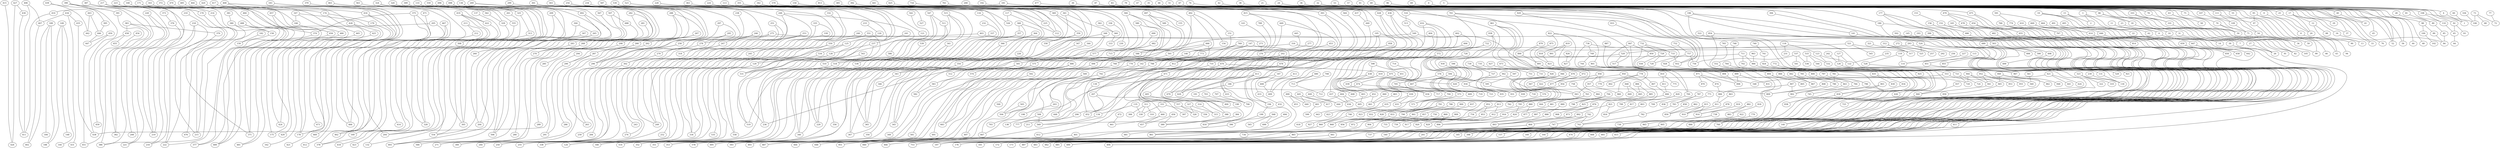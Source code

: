 strict graph {


	"427" [  weight=0 ];

	"427" -- "426" [  weight=0 ];

	"427" -- "430" [  weight=0 ];

	"598" [  weight=0 ];

	"598" -- "651" [  weight=0 ];

	"598" -- "638" [  weight=0 ];

	"722" [  weight=0 ];

	"722" -- "719" [  weight=0 ];

	"722" -- "723" [  weight=0 ];

	"295" [  weight=0 ];

	"295" -- "278" [  weight=0 ];

	"295" -- "258" [  weight=0 ];

	"312" [  weight=0 ];

	"312" -- "257" [  weight=0 ];

	"312" -- "317" [  weight=0 ];

	"364" [  weight=0 ];

	"364" -- "365" [  weight=0 ];

	"364" -- "366" [  weight=0 ];

	"875" [  weight=0 ];

	"875" -- "895" [  weight=0 ];

	"3" [  weight=0 ];

	"3" -- "2" [  weight=0 ];

	"3" -- "62" [  weight=0 ];

	"3" -- "6" [  weight=0 ];

	"905" [  weight=0 ];

	"905" -- "865" [  weight=0 ];

	"488" [  weight=0 ];

	"488" -- "489" [  weight=0 ];

	"488" -- "158" [  weight=0 ];

	"362" [  weight=0 ];

	"362" -- "360" [  weight=0 ];

	"347" [  weight=0 ];

	"347" -- "345" [  weight=0 ];

	"522" [  weight=0 ];

	"522" -- "524" [  weight=0 ];

	"127" [  weight=0 ];

	"127" -- "122" [  weight=0 ];

	"127" -- "126" [  weight=0 ];

	"147" [  weight=0 ];

	"147" -- "142" [  weight=0 ];

	"147" -- "194" [  weight=0 ];

	"147" -- "146" [  weight=0 ];

	"443" [  weight=0 ];

	"443" -- "446" [  weight=0 ];

	"443" -- "442" [  weight=0 ];

	"17" [  weight=0 ];

	"17" -- "12" [  weight=0 ];

	"17" -- "20" [  weight=0 ];

	"17" -- "16" [  weight=0 ];

	"246" [  weight=0 ];

	"246" -- "247" [  weight=0 ];

	"246" -- "244" [  weight=0 ];

	"246" -- "274" [  weight=0 ];

	"96" [  weight=0 ];

	"96" -- "98" [  weight=0 ];

	"96" -- "110" [  weight=0 ];

	"946" [  weight=0 ];

	"946" -- "947" [  weight=0 ];

	"946" -- "951" [  weight=0 ];

	"946" -- "923" [  weight=0 ];

	"848" [  weight=0 ];

	"848" -- "849" [  weight=0 ];

	"848" -- "845" [  weight=0 ];

	"580" [  weight=0 ];

	"580" -- "682" [  weight=0 ];

	"580" -- "577" [  weight=0 ];

	"366" [  weight=0 ];

	"366" -- "367" [  weight=0 ];

	"366" -- "351" [  weight=0 ];

	"366" -- "364" [  weight=0 ];

	"903" [  weight=0 ];

	"903" -- "902" [  weight=0 ];

	"903" -- "839" [  weight=0 ];

	"820" [  weight=0 ];

	"820" -- "825" [  weight=0 ];

	"820" -- "799" [  weight=0 ];

	"137" [  weight=0 ];

	"137" -- "132" [  weight=0 ];

	"610" [  weight=0 ];

	"610" -- "665" [  weight=0 ];

	"958" [  weight=0 ];

	"958" -- "679" [  weight=0 ];

	"293" [  weight=0 ];

	"293" -- "256" [  weight=0 ];

	"293" -- "276" [  weight=0 ];

	"293" -- "292" [  weight=0 ];

	"202" [  weight=0 ];

	"202" -- "139" [  weight=0 ];

	"202" -- "207" [  weight=0 ];

	"202" -- "203" [  weight=0 ];

	"638" [  weight=0 ];

	"638" -- "643" [  weight=0 ];

	"638" -- "598" [  weight=0 ];

	"638" -- "639" [  weight=0 ];

	"961" [  weight=0 ];

	"961" -- "960" [  weight=0 ];

	"961" -- "700" [  weight=0 ];

	"961" -- "964" [  weight=0 ];

	"842" [  weight=0 ];

	"842" -- "867" [  weight=0 ];

	"842" -- "784" [  weight=0 ];

	"842" -- "843" [  weight=0 ];

	"849" [  weight=0 ];

	"849" -- "848" [  weight=0 ];

	"909" [  weight=0 ];

	"909" -- "904" [  weight=0 ];

	"909" -- "861" [  weight=0 ];

	"551" [  weight=0 ];

	"551" -- "550" [  weight=0 ];

	"551" -- "558" [  weight=0 ];

	"551" -- "546" [  weight=0 ];

	"9" [  weight=0 ];

	"9" -- "8" [  weight=0 ];

	"392" [  weight=0 ];

	"392" -- "393" [  weight=0 ];

	"392" -- "397" [  weight=0 ];

	"327" [  weight=0 ];

	"327" -- "326" [  weight=0 ];

	"327" -- "315" [  weight=0 ];

	"383" [  weight=0 ];

	"383" -- "382" [  weight=0 ];

	"383" -- "458" [  weight=0 ];

	"383" -- "370" [  weight=0 ];

	"163" [  weight=0 ];

	"163" -- "158" [  weight=0 ];

	"32" [  weight=0 ];

	"32" -- "45" [  weight=0 ];

	"32" -- "33" [  weight=0 ];

	"32" -- "76" [  weight=0 ];

	"445" [  weight=0 ];

	"445" -- "448" [  weight=0 ];

	"787" [  weight=0 ];

	"787" -- "783" [  weight=0 ];

	"787" -- "836" [  weight=0 ];

	"690" [  weight=0 ];

	"690" -- "695" [  weight=0 ];

	"803" [  weight=0 ];

	"803" -- "816" [  weight=0 ];

	"847" [  weight=0 ];

	"847" -- "886" [  weight=0 ];

	"847" -- "846" [  weight=0 ];

	"847" -- "850" [  weight=0 ];

	"69" [  weight=0 ];

	"69" -- "108" [  weight=0 ];

	"158" [  weight=0 ];

	"158" -- "159" [  weight=0 ];

	"158" -- "488" [  weight=0 ];

	"158" -- "163" [  weight=0 ];

	"355" [  weight=0 ];

	"355" -- "350" [  weight=0 ];

	"355" -- "369" [  weight=0 ];

	"649" [  weight=0 ];

	"649" -- "644" [  weight=0 ];

	"30" [  weight=0 ];

	"30" -- "82" [  weight=0 ];

	"579" [  weight=0 ];

	"579" -- "582" [  weight=0 ];

	"16" [  weight=0 ];

	"16" -- "17" [  weight=0 ];

	"16" -- "84" [  weight=0 ];

	"207" [  weight=0 ];

	"207" -- "388" [  weight=0 ];

	"207" -- "202" [  weight=0 ];

	"207" -- "206" [  weight=0 ];

	"242" [  weight=0 ];

	"242" -- "126" [  weight=0 ];

	"591" [  weight=0 ];

	"591" -- "774" [  weight=0 ];

	"591" -- "664" [  weight=0 ];

	"758" [  weight=0 ];

	"758" -- "763" [  weight=0 ];

	"42" [  weight=0 ];

	"42" -- "43" [  weight=0 ];

	"42" -- "55" [  weight=0 ];

	"35" [  weight=0 ];

	"35" -- "34" [  weight=0 ];

	"342" [  weight=0 ];

	"342" -- "230" [  weight=0 ];

	"342" -- "343" [  weight=0 ];

	"165" [  weight=0 ];

	"165" -- "173" [  weight=0 ];

	"165" -- "160" [  weight=0 ];

	"165" -- "164" [  weight=0 ];

	"116" [  weight=0 ];

	"116" -- "229" [  weight=0 ];

	"420" [  weight=0 ];

	"420" -- "174" [  weight=0 ];

	"182" [  weight=0 ];

	"182" -- "159" [  weight=0 ];

	"530" [  weight=0 ];

	"530" -- "527" [  weight=0 ];

	"530" -- "121" [  weight=0 ];

	"530" -- "531" [  weight=0 ];

	"835" [  weight=0 ];

	"835" -- "834" [  weight=0 ];

	"835" -- "830" [  weight=0 ];

	"516" [  weight=0 ];

	"516" -- "513" [  weight=0 ];

	"516" -- "517" [  weight=0 ];

	"791" [  weight=0 ];

	"791" -- "828" [  weight=0 ];

	"791" -- "790" [  weight=0 ];

	"791" -- "832" [  weight=0 ];

	"241" [  weight=0 ];

	"241" -- "237" [  weight=0 ];

	"813" [  weight=0 ];

	"813" -- "812" [  weight=0 ];

	"159" [  weight=0 ];

	"159" -- "182" [  weight=0 ];

	"159" -- "158" [  weight=0 ];

	"277" [  weight=0 ];

	"277" -- "276" [  weight=0 ];

	"559" [  weight=0 ];

	"559" -- "554" [  weight=0 ];

	"256" [  weight=0 ];

	"256" -- "293" [  weight=0 ];

	"53" [  weight=0 ];

	"53" -- "52" [  weight=0 ];

	"53" -- "40" [  weight=0 ];

	"267" [  weight=0 ];

	"267" -- "266" [  weight=0 ];

	"267" -- "262" [  weight=0 ];

	"491" [  weight=0 ];

	"491" -- "490" [  weight=0 ];

	"491" -- "646" [  weight=0 ];

	"417" [  weight=0 ];

	"417" -- "428" [  weight=0 ];

	"417" -- "416" [  weight=0 ];

	"942" [  weight=0 ];

	"942" -- "943" [  weight=0 ];

	"942" -- "718" [  weight=0 ];

	"942" -- "939" [  weight=0 ];

	"736" [  weight=0 ];

	"736" -- "733" [  weight=0 ];

	"736" -- "737" [  weight=0 ];

	"736" -- "749" [  weight=0 ];

	"288" [  weight=0 ];

	"288" -- "296" [  weight=0 ];

	"288" -- "285" [  weight=0 ];

	"288" -- "289" [  weight=0 ];

	"843" [  weight=0 ];

	"843" -- "842" [  weight=0 ];

	"843" -- "902" [  weight=0 ];

	"547" [  weight=0 ];

	"547" -- "511" [  weight=0 ];

	"547" -- "546" [  weight=0 ];

	"547" -- "586" [  weight=0 ];

	"258" [  weight=0 ];

	"258" -- "263" [  weight=0 ];

	"258" -- "259" [  weight=0 ];

	"258" -- "295" [  weight=0 ];

	"19" [  weight=0 ];

	"19" -- "14" [  weight=0 ];

	"19" -- "18" [  weight=0 ];

	"19" -- "22" [  weight=0 ];

	"220" [  weight=0 ];

	"220" -- "208" [  weight=0 ];

	"220" -- "221" [  weight=0 ];

	"819" [  weight=0 ];

	"819" -- "846" [  weight=0 ];

	"819" -- "818" [  weight=0 ];

	"819" -- "891" [  weight=0 ];

	"963" [  weight=0 ];

	"963" -- "966" [  weight=0 ];

	"600" [  weight=0 ];

	"600" -- "601" [  weight=0 ];

	"600" -- "640" [  weight=0 ];

	"600" -- "653" [  weight=0 ];

	"515" [  weight=0 ];

	"515" -- "514" [  weight=0 ];

	"515" -- "518" [  weight=0 ];

	"515" -- "538" [  weight=0 ];

	"87" [  weight=0 ];

	"87" -- "82" [  weight=0 ];

	"87" -- "86" [  weight=0 ];

	"87" -- "101" [  weight=0 ];

	"521" [  weight=0 ];

	"521" -- "520" [  weight=0 ];

	"521" -- "525" [  weight=0 ];

	"521" -- "545" [  weight=0 ];

	"524" [  weight=0 ];

	"524" -- "522" [  weight=0 ];

	"524" -- "115" [  weight=0 ];

	"524" -- "525" [  weight=0 ];

	"822" [  weight=0 ];

	"822" -- "823" [  weight=0 ];

	"822" -- "801" [  weight=0 ];

	"822" -- "827" [  weight=0 ];

	"21" [  weight=0 ];

	"21" -- "20" [  weight=0 ];

	"764" [  weight=0 ];

	"764" -- "721" [  weight=0 ];

	"815" [  weight=0 ];

	"815" -- "812" [  weight=0 ];

	"815" -- "788" [  weight=0 ];

	"419" [  weight=0 ];

	"419" -- "422" [  weight=0 ];

	"419" -- "418" [  weight=0 ];

	"419" -- "414" [  weight=0 ];

	"108" [  weight=0 ];

	"108" -- "69" [  weight=0 ];

	"108" -- "106" [  weight=0 ];

	"108" -- "110" [  weight=0 ];

	"730" [  weight=0 ];

	"730" -- "731" [  weight=0 ];

	"730" -- "727" [  weight=0 ];

	"730" -- "751" [  weight=0 ];

	"950" [  weight=0 ];

	"950" -- "954" [  weight=0 ];

	"950" -- "951" [  weight=0 ];

	"281" [  weight=0 ];

	"281" -- "268" [  weight=0 ];

	"869" [  weight=0 ];

	"869" -- "868" [  weight=0 ];

	"869" -- "872" [  weight=0 ];

	"869" -- "896" [  weight=0 ];

	"871" [  weight=0 ];

	"871" -- "874" [  weight=0 ];

	"871" -- "870" [  weight=0 ];

	"871" -- "898" [  weight=0 ];

	"351" [  weight=0 ];

	"351" -- "366" [  weight=0 ];

	"5" [  weight=0 ];

	"5" -- "4" [  weight=0 ];

	"833" [  weight=0 ];

	"833" -- "868" [  weight=0 ];

	"584" [  weight=0 ];

	"584" -- "588" [  weight=0 ];

	"584" -- "585" [  weight=0 ];

	"584" -- "581" [  weight=0 ];

	"434" [  weight=0 ];

	"434" -- "431" [  weight=0 ];

	"434" -- "435" [  weight=0 ];

	"434" -- "407" [  weight=0 ];

	"727" [  weight=0 ];

	"727" -- "730" [  weight=0 ];

	"727" -- "934" [  weight=0 ];

	"213" [  weight=0 ];

	"213" -- "378" [  weight=0 ];

	"213" -- "212" [  weight=0 ];

	"602" [  weight=0 ];

	"602" -- "603" [  weight=0 ];

	"602" -- "634" [  weight=0 ];

	"785" [  weight=0 ];

	"785" -- "784" [  weight=0 ];

	"262" [  weight=0 ];

	"262" -- "267" [  weight=0 ];

	"262" -- "263" [  weight=0 ];

	"390" [  weight=0 ];

	"390" -- "395" [  weight=0 ];

	"390" -- "391" [  weight=0 ];

	"390" -- "201" [  weight=0 ];

	"393" [  weight=0 ];

	"393" -- "452" [  weight=0 ];

	"393" -- "388" [  weight=0 ];

	"393" -- "392" [  weight=0 ];

	"38" [  weight=0 ];

	"38" -- "43" [  weight=0 ];

	"227" [  weight=0 ];

	"227" -- "114" [  weight=0 ];

	"177" [  weight=0 ];

	"177" -- "172" [  weight=0 ];

	"177" -- "176" [  weight=0 ];

	"177" -- "161" [  weight=0 ];

	"666" [  weight=0 ];

	"666" -- "501" [  weight=0 ];

	"666" -- "667" [  weight=0 ];

	"666" -- "593" [  weight=0 ];

	"952" [  weight=0 ];

	"952" -- "941" [  weight=0 ];

	"952" -- "953" [  weight=0 ];

	"952" -- "955" [  weight=0 ];

	"501" [  weight=0 ];

	"501" -- "496" [  weight=0 ];

	"501" -- "666" [  weight=0 ];

	"103" [  weight=0 ];

	"103" -- "101" [  weight=0 ];

	"103" -- "105" [  weight=0 ];

	"485" [  weight=0 ];

	"485" -- "656" [  weight=0 ];

	"880" [  weight=0 ];

	"880" -- "912" [  weight=0 ];

	"880" -- "877" [  weight=0 ];

	"373" [  weight=0 ];

	"373" -- "376" [  weight=0 ];

	"852" [  weight=0 ];

	"852" -- "853" [  weight=0 ];

	"852" -- "754" [  weight=0 ];

	"581" [  weight=0 ];

	"581" -- "584" [  weight=0 ];

	"189" [  weight=0 ];

	"189" -- "184" [  weight=0 ];

	"189" -- "188" [  weight=0 ];

	"189" -- "402" [  weight=0 ];

	"449" [  weight=0 ];

	"449" -- "452" [  weight=0 ];

	"449" -- "448" [  weight=0 ];

	"253" [  weight=0 ];

	"253" -- "252" [  weight=0 ];

	"253" -- "255" [  weight=0 ];

	"253" -- "249" [  weight=0 ];

	"195" [  weight=0 ];

	"195" -- "400" [  weight=0 ];

	"195" -- "194" [  weight=0 ];

	"195" -- "190" [  weight=0 ];

	"646" [  weight=0 ];

	"646" -- "647" [  weight=0 ];

	"646" -- "491" [  weight=0 ];

	"646" -- "611" [  weight=0 ];

	"321" [  weight=0 ];

	"321" -- "317" [  weight=0 ];

	"289" [  weight=0 ];

	"289" -- "288" [  weight=0 ];

	"187" [  weight=0 ];

	"187" -- "408" [  weight=0 ];

	"187" -- "186" [  weight=0 ];

	"663" [  weight=0 ];

	"663" -- "661" [  weight=0 ];

	"678" [  weight=0 ];

	"678" -- "629" [  weight=0 ];

	"678" -- "679" [  weight=0 ];

	"613" [  weight=0 ];

	"613" -- "616" [  weight=0 ];

	"613" -- "612" [  weight=0 ];

	"613" -- "648" [  weight=0 ];

	"275" [  weight=0 ];

	"275" -- "273" [  weight=0 ];

	"275" -- "278" [  weight=0 ];

	"275" -- "274" [  weight=0 ];

	"285" [  weight=0 ];

	"285" -- "288" [  weight=0 ];

	"471" [  weight=0 ];

	"471" -- "466" [  weight=0 ];

	"269" [  weight=0 ];

	"269" -- "268" [  weight=0 ];

	"269" -- "271" [  weight=0 ];

	"269" -- "264" [  weight=0 ];

	"947" [  weight=0 ];

	"947" -- "946" [  weight=0 ];

	"947" -- "943" [  weight=0 ];

	"254" [  weight=0 ];

	"254" -- "255" [  weight=0 ];

	"254" -- "243" [  weight=0 ];

	"254" -- "334" [  weight=0 ];

	"77" [  weight=0 ];

	"77" -- "72" [  weight=0 ];

	"406" [  weight=0 ];

	"406" -- "407" [  weight=0 ];

	"406" -- "411" [  weight=0 ];

	"477" [  weight=0 ];

	"477" -- "475" [  weight=0 ];

	"543" [  weight=0 ];

	"543" -- "519" [  weight=0 ];

	"645" [  weight=0 ];

	"645" -- "617" [  weight=0 ];

	"645" -- "644" [  weight=0 ];

	"645" -- "640" [  weight=0 ];

	"186" [  weight=0 ];

	"186" -- "187" [  weight=0 ];

	"186" -- "191" [  weight=0 ];

	"513" [  weight=0 ];

	"513" -- "549" [  weight=0 ];

	"513" -- "516" [  weight=0 ];

	"509" [  weight=0 ];

	"509" -- "508" [  weight=0 ];

	"509" -- "504" [  weight=0 ];

	"708" [  weight=0 ];

	"708" -- "713" [  weight=0 ];

	"810" [  weight=0 ];

	"810" -- "775" [  weight=0 ];

	"810" -- "811" [  weight=0 ];

	"192" [  weight=0 ];

	"192" -- "197" [  weight=0 ];

	"876" [  weight=0 ];

	"876" -- "877" [  weight=0 ];

	"876" -- "908" [  weight=0 ];

	"876" -- "873" [  weight=0 ];

	"22" [  weight=0 ];

	"22" -- "19" [  weight=0 ];

	"479" [  weight=0 ];

	"479" -- "478" [  weight=0 ];

	"479" -- "474" [  weight=0 ];

	"479" -- "654" [  weight=0 ];

	"348" [  weight=0 ];

	"348" -- "353" [  weight=0 ];

	"348" -- "345" [  weight=0 ];

	"348" -- "349" [  weight=0 ];

	"625" [  weight=0 ];

	"625" -- "629" [  weight=0 ];

	"879" [  weight=0 ];

	"879" -- "890" [  weight=0 ];

	"67" [  weight=0 ];

	"67" -- "111" [  weight=0 ];

	"550" [  weight=0 ];

	"550" -- "535" [  weight=0 ];

	"550" -- "129" [  weight=0 ];

	"550" -- "551" [  weight=0 ];

	"40" [  weight=0 ];

	"40" -- "53" [  weight=0 ];

	"40" -- "41" [  weight=0 ];

	"368" [  weight=0 ];

	"368" -- "353" [  weight=0 ];

	"368" -- "357" [  weight=0 ];

	"368" -- "365" [  weight=0 ];

	"726" [  weight=0 ];

	"726" -- "723" [  weight=0 ];

	"126" [  weight=0 ];

	"126" -- "131" [  weight=0 ];

	"126" -- "127" [  weight=0 ];

	"126" -- "242" [  weight=0 ];

	"196" [  weight=0 ];

	"196" -- "197" [  weight=0 ];

	"196" -- "141" [  weight=0 ];

	"196" -- "201" [  weight=0 ];

	"92" [  weight=0 ];

	"92" -- "65" [  weight=0 ];

	"92" -- "93" [  weight=0 ];

	"92" [  weight=0 ];

	"282" [  weight=0 ];

	"282" -- "280" [  weight=0 ];

	"282" -- "283" [  weight=0 ];

	"141" [  weight=0 ];

	"141" -- "196" [  weight=0 ];

	"141" -- "140" [  weight=0 ];

	"956" [  weight=0 ];

	"956" -- "677" [  weight=0 ];

	"956" -- "957" [  weight=0 ];

	"956" -- "779" [  weight=0 ];

	"95" [  weight=0 ];

	"95" -- "94" [  weight=0 ];

	"95" -- "97" [  weight=0 ];

	"95" -- "90" [  weight=0 ];

	"314" [  weight=0 ];

	"314" -- "315" [  weight=0 ];

	"539" [  weight=0 ];

	"539" -- "546" [  weight=0 ];

	"689" [  weight=0 ];

	"689" -- "684" [  weight=0 ];

	"689" -- "590" [  weight=0 ];

	"60" [  weight=0 ];

	"60" -- "1" [  weight=0 ];

	"619" [  weight=0 ];

	"619" -- "639" [  weight=0 ];

	"619" -- "618" [  weight=0 ];

	"563" [  weight=0 ];

	"563" -- "562" [  weight=0 ];

	"143" [  weight=0 ];

	"143" -- "142" [  weight=0 ];

	"248" [  weight=0 ];

	"248" -- "236" [  weight=0 ];

	"248" -- "245" [  weight=0 ];

	"248" -- "249" [  weight=0 ];

	"66" [  weight=0 ];

	"66" -- "71" [  weight=0 ];

	"208" [  weight=0 ];

	"208" -- "220" [  weight=0 ];

	"594" [  weight=0 ];

	"594" -- "705" [  weight=0 ];

	"594" -- "607" [  weight=0 ];

	"594" -- "595" [  weight=0 ];

	"369" [  weight=0 ];

	"369" -- "355" [  weight=0 ];

	"369" -- "359" [  weight=0 ];

	"369" -- "367" [  weight=0 ];

	"577" [  weight=0 ];

	"577" -- "575" [  weight=0 ];

	"577" -- "580" [  weight=0 ];

	"651" [  weight=0 ];

	"651" -- "598" [  weight=0 ];

	"171" [  weight=0 ];

	"171" -- "214" [  weight=0 ];

	"171" -- "166" [  weight=0 ];

	"171" -- "170" [  weight=0 ];

	"670" [  weight=0 ];

	"670" -- "777" [  weight=0 ];

	"670" -- "671" [  weight=0 ];

	"670" -- "675" [  weight=0 ];

	"430" [  weight=0 ];

	"430" -- "411" [  weight=0 ];

	"430" -- "427" [  weight=0 ];

	"453" [  weight=0 ];

	"453" -- "452" [  weight=0 ];

	"98" [  weight=0 ];

	"98" -- "100" [  weight=0 ];

	"98" -- "89" [  weight=0 ];

	"98" -- "96" [  weight=0 ];

	"388" [  weight=0 ];

	"388" -- "393" [  weight=0 ];

	"388" -- "207" [  weight=0 ];

	"388" -- "389" [  weight=0 ];

	"11" [  weight=0 ];

	"11" -- "10" [  weight=0 ];

	"11" -- "6" [  weight=0 ];

	"74" [  weight=0 ];

	"74" -- "75" [  weight=0 ];

	"74" -- "46" [  weight=0 ];

	"320" [  weight=0 ];

	"320" -- "325" [  weight=0 ];

	"336" [  weight=0 ];

	"336" -- "333" [  weight=0 ];

	"324" [  weight=0 ];

	"324" -- "555" [  weight=0 ];

	"324" -- "325" [  weight=0 ];

	"324" -- "329" [  weight=0 ];

	"716" [  weight=0 ];

	"716" -- "712" [  weight=0 ];

	"716" -- "570" [  weight=0 ];

	"502" [  weight=0 ];

	"502" -- "503" [  weight=0 ];

	"502" -- "140" [  weight=0 ];

	"949" [  weight=0 ];

	"949" -- "948" [  weight=0 ];

	"949" -- "945" [  weight=0 ];

	"949" -- "962" [  weight=0 ];

	"771" [  weight=0 ];

	"771" -- "783" [  weight=0 ];

	"439" [  weight=0 ];

	"439" -- "438" [  weight=0 ];

	"439" -- "442" [  weight=0 ];

	"304" [  weight=0 ];

	"304" -- "265" [  weight=0 ];

	"304" -- "305" [  weight=0 ];

	"228" [  weight=0 ];

	"228" -- "225" [  weight=0 ];

	"228" -- "229" [  weight=0 ];

	"228" -- "340" [  weight=0 ];

	"93" [  weight=0 ];

	"93" -- "92" [  weight=0 ];

	"105" [  weight=0 ];

	"105" -- "103" [  weight=0 ];

	"794" [  weight=0 ];

	"794" -- "795" [  weight=0 ];

	"794" -- "798" [  weight=0 ];

	"537" [  weight=0 ];

	"537" -- "541" [  weight=0 ];

	"537" -- "536" [  weight=0 ];

	"537" -- "552" [  weight=0 ];

	"778" [  weight=0 ];

	"778" -- "802" [  weight=0 ];

	"778" -- "807" [  weight=0 ];

	"778" -- "779" [  weight=0 ];

	"908" [  weight=0 ];

	"908" -- "876" [  weight=0 ];

	"801" [  weight=0 ];

	"801" -- "800" [  weight=0 ];

	"801" -- "822" [  weight=0 ];

	"801" -- "804" [  weight=0 ];

	"913" [  weight=0 ];

	"913" -- "857" [  weight=0 ];

	"913" -- "912" [  weight=0 ];

	"523" [  weight=0 ];

	"523" -- "519" [  weight=0 ];

	"523" -- "526" [  weight=0 ];

	"150" [  weight=0 ];

	"150" -- "496" [  weight=0 ];

	"150" -- "155" [  weight=0 ];

	"150" -- "151" [  weight=0 ];

	"232" [  weight=0 ];

	"232" -- "229" [  weight=0 ];

	"206" [  weight=0 ];

	"206" -- "211" [  weight=0 ];

	"206" -- "207" [  weight=0 ];

	"224" [  weight=0 ];

	"224" -- "226" [  weight=0 ];

	"224" -- "225" [  weight=0 ];

	"117" [  weight=0 ];

	"117" -- "112" [  weight=0 ];

	"117" -- "526" [  weight=0 ];

	"770" [  weight=0 ];

	"770" -- "739" [  weight=0 ];

	"770" -- "965" [  weight=0 ];

	"818" [  weight=0 ];

	"818" -- "823" [  weight=0 ];

	"818" -- "819" [  weight=0 ];

	"23" [  weight=0 ];

	"23" -- "10" [  weight=0 ];

	"376" [  weight=0 ];

	"376" -- "219" [  weight=0 ];

	"376" -- "373" [  weight=0 ];

	"12" [  weight=0 ];

	"12" -- "88" [  weight=0 ];

	"12" -- "17" [  weight=0 ];

	"12" -- "13" [  weight=0 ];

	"899" [  weight=0 ];

	"899" -- "898" [  weight=0 ];

	"899" -- "831" [  weight=0 ];

	"384" [  weight=0 ];

	"384" -- "389" [  weight=0 ];

	"596" [  weight=0 ];

	"596" -- "597" [  weight=0 ];

	"385" [  weight=0 ];

	"385" -- "460" [  weight=0 ];

	"653" [  weight=0 ];

	"653" -- "600" [  weight=0 ];

	"266" [  weight=0 ];

	"266" -- "271" [  weight=0 ];

	"266" -- "267" [  weight=0 ];

	"266" -- "287" [  weight=0 ];

	"57" [  weight=0 ];

	"57" -- "52" [  weight=0 ];

	"57" -- "56" [  weight=0 ];

	"273" [  weight=0 ];

	"273" -- "276" [  weight=0 ];

	"273" -- "275" [  weight=0 ];

	"135" [  weight=0 ];

	"135" -- "134" [  weight=0 ];

	"135" -- "330" [  weight=0 ];

	"541" [  weight=0 ];

	"541" -- "537" [  weight=0 ];

	"436" [  weight=0 ];

	"436" -- "409" [  weight=0 ];

	"436" -- "433" [  weight=0 ];

	"592" [  weight=0 ];

	"592" -- "593" [  weight=0 ];

	"55" [  weight=0 ];

	"55" -- "54" [  weight=0 ];

	"55" -- "42" [  weight=0 ];

	"75" [  weight=0 ];

	"75" -- "70" [  weight=0 ];

	"75" -- "74" [  weight=0 ];

	"418" [  weight=0 ];

	"418" -- "419" [  weight=0 ];

	"884" [  weight=0 ];

	"884" -- "845" [  weight=0 ];

	"884" -- "885" [  weight=0 ];

	"575" [  weight=0 ];

	"575" -- "577" [  weight=0 ];

	"575" -- "578" [  weight=0 ];

	"575" -- "574" [  weight=0 ];

	"585" [  weight=0 ];

	"585" -- "512" [  weight=0 ];

	"585" -- "584" [  weight=0 ];

	"585" -- "583" [  weight=0 ];

	"680" [  weight=0 ];

	"680" -- "713" [  weight=0 ];

	"680" -- "681" [  weight=0 ];

	"769" [  weight=0 ];

	"769" -- "768" [  weight=0 ];

	"769" -- "776" [  weight=0 ];

	"394" [  weight=0 ];

	"394" -- "197" [  weight=0 ];

	"564" [  weight=0 ];

	"564" -- "557" [  weight=0 ];

	"885" [  weight=0 ];

	"885" -- "881" [  weight=0 ];

	"885" -- "884" [  weight=0 ];

	"24" [  weight=0 ];

	"24" -- "25" [  weight=0 ];

	"24" -- "37" [  weight=0 ];

	"24" -- "29" [  weight=0 ];

	"118" [  weight=0 ];

	"118" -- "123" [  weight=0 ];

	"118" -- "231" [  weight=0 ];

	"866" [  weight=0 ];

	"866" -- "867" [  weight=0 ];

	"268" [  weight=0 ];

	"268" -- "281" [  weight=0 ];

	"268" -- "269" [  weight=0 ];

	"268" -- "270" [  weight=0 ];

	"349" [  weight=0 ];

	"349" -- "348" [  weight=0 ];

	"88" [  weight=0 ];

	"88" -- "12" [  weight=0 ];

	"686" [  weight=0 ];

	"686" -- "691" [  weight=0 ];

	"686" -- "687" [  weight=0 ];

	"686" -- "683" [  weight=0 ];

	"435" [  weight=0 ];

	"435" -- "434" [  weight=0 ];

	"435" -- "438" [  weight=0 ];

	"698" [  weight=0 ];

	"698" -- "692" [  weight=0 ];

	"698" -- "566" [  weight=0 ];

	"133" [  weight=0 ];

	"133" -- "204" [  weight=0 ];

	"133" -- "328" [  weight=0 ];

	"133" -- "132" [  weight=0 ];

	"795" [  weight=0 ];

	"795" -- "824" [  weight=0 ];

	"795" -- "794" [  weight=0 ];

	"795" -- "790" [  weight=0 ];

	"283" [  weight=0 ];

	"283" -- "270" [  weight=0 ];

	"283" -- "282" [  weight=0 ];

	"90" [  weight=0 ];

	"90" -- "95" [  weight=0 ];

	"121" [  weight=0 ];

	"121" -- "530" [  weight=0 ];

	"211" [  weight=0 ];

	"211" -- "206" [  weight=0 ];

	"671" [  weight=0 ];

	"671" -- "616" [  weight=0 ];

	"671" -- "670" [  weight=0 ];

	"671" -- "667" [  weight=0 ];

	"832" [  weight=0 ];

	"832" -- "791" [  weight=0 ];

	"675" [  weight=0 ];

	"675" -- "674" [  weight=0 ];

	"675" -- "670" [  weight=0 ];

	"675" -- "620" [  weight=0 ];

	"63" [  weight=0 ];

	"63" -- "50" [  weight=0 ];

	"63" -- "58" [  weight=0 ];

	"299" [  weight=0 ];

	"299" -- "298" [  weight=0 ];

	"735" [  weight=0 ];

	"735" -- "926" [  weight=0 ];

	"441" [  weight=0 ];

	"441" -- "440" [  weight=0 ];

	"533" [  weight=0 ];

	"533" -- "536" [  weight=0 ];

	"533" -- "532" [  weight=0 ];

	"533" -- "544" [  weight=0 ];

	"361" [  weight=0 ];

	"361" -- "360" [  weight=0 ];

	"361" -- "365" [  weight=0 ];

	"889" [  weight=0 ];

	"889" -- "888" [  weight=0 ];

	"100" [  weight=0 ];

	"100" -- "98" [  weight=0 ];

	"100" -- "102" [  weight=0 ];

	"337" [  weight=0 ];

	"337" -- "340" [  weight=0 ];

	"484" [  weight=0 ];

	"484" -- "489" [  weight=0 ];

	"442" [  weight=0 ];

	"442" -- "439" [  weight=0 ];

	"442" -- "443" [  weight=0 ];

	"721" [  weight=0 ];

	"721" -- "724" [  weight=0 ];

	"721" -- "764" [  weight=0 ];

	"721" -- "720" [  weight=0 ];

	"804" [  weight=0 ];

	"804" -- "780" [  weight=0 ];

	"804" -- "805" [  weight=0 ];

	"804" -- "801" [  weight=0 ];

	"233" [  weight=0 ];

	"233" -- "120" [  weight=0 ];

	"783" [  weight=0 ];

	"783" -- "771" [  weight=0 ];

	"783" -- "787" [  weight=0 ];

	"783" -- "782" [  weight=0 ];

	"659" [  weight=0 ];

	"659" -- "658" [  weight=0 ];

	"659" -- "650" [  weight=0 ];

	"799" [  weight=0 ];

	"799" -- "820" [  weight=0 ];

	"667" [  weight=0 ];

	"667" -- "671" [  weight=0 ];

	"667" -- "666" [  weight=0 ];

	"120" [  weight=0 ];

	"120" -- "125" [  weight=0 ];

	"120" -- "233" [  weight=0 ];

	"339" [  weight=0 ];

	"339" -- "338" [  weight=0 ];

	"503" [  weight=0 ];

	"503" -- "498" [  weight=0 ];

	"503" -- "590" [  weight=0 ];

	"503" -- "502" [  weight=0 ];

	"450" [  weight=0 ];

	"450" -- "451" [  weight=0 ];

	"450" -- "447" [  weight=0 ];

	"962" [  weight=0 ];

	"962" -- "949" [  weight=0 ];

	"311" [  weight=0 ];

	"311" -- "330" [  weight=0 ];

	"311" -- "310" [  weight=0 ];

	"311" -- "306" [  weight=0 ];

	"6" [  weight=0 ];

	"6" -- "7" [  weight=0 ];

	"6" -- "3" [  weight=0 ];

	"6" -- "11" [  weight=0 ];

	"36" [  weight=0 ];

	"36" -- "37" [  weight=0 ];

	"36" -- "33" [  weight=0 ];

	"36" -- "41" [  weight=0 ];

	"627" [  weight=0 ];

	"627" -- "676" [  weight=0 ];

	"139" [  weight=0 ];

	"139" -- "202" [  weight=0 ];

	"139" -- "134" [  weight=0 ];

	"231" [  weight=0 ];

	"231" -- "118" [  weight=0 ];

	"0" [  weight=0 ];

	"0" -- "1" [  weight=0 ];

	"0" -- "92" [  weight=0 ];

	"593" [  weight=0 ];

	"593" -- "666" [  weight=0 ];

	"593" -- "592" [  weight=0 ];

	"156" [  weight=0 ];

	"156" -- "157" [  weight=0 ];

	"156" -- "486" [  weight=0 ];

	"918" [  weight=0 ];

	"918" -- "883" [  weight=0 ];

	"341" [  weight=0 ];

	"341" -- "340" [  weight=0 ];

	"341" -- "352" [  weight=0 ];

	"761" [  weight=0 ];

	"761" -- "760" [  weight=0 ];

	"761" -- "756" [  weight=0 ];

	"226" [  weight=0 ];

	"226" -- "224" [  weight=0 ];

	"123" [  weight=0 ];

	"123" -- "532" [  weight=0 ];

	"123" -- "118" [  weight=0 ];

	"123" -- "122" [  weight=0 ];

	"492" [  weight=0 ];

	"492" -- "493" [  weight=0 ];

	"492" -- "497" [  weight=0 ];

	"492" -- "154" [  weight=0 ];

	"272" [  weight=0 ];

	"272" -- "257" [  weight=0 ];

	"654" [  weight=0 ];

	"654" -- "479" [  weight=0 ];

	"654" -- "483" [  weight=0 ];

	"654" -- "655" [  weight=0 ];

	"937" [  weight=0 ];

	"937" -- "940" [  weight=0 ];

	"381" [  weight=0 ];

	"381" -- "380" [  weight=0 ];

	"454" [  weight=0 ];

	"454" -- "451" [  weight=0 ];

	"812" [  weight=0 ];

	"812" -- "777" [  weight=0 ];

	"812" -- "815" [  weight=0 ];

	"812" -- "813" [  weight=0 ];

	"773" [  weight=0 ];

	"773" -- "768" [  weight=0 ];

	"415" [  weight=0 ];

	"415" -- "426" [  weight=0 ];

	"714" [  weight=0 ];

	"714" -- "717" [  weight=0 ];

	"468" [  weight=0 ];

	"468" -- "473" [  weight=0 ];

	"468" -- "469" [  weight=0 ];

	"468" -- "377" [  weight=0 ];

	"752" [  weight=0 ];

	"752" -- "757" [  weight=0 ];

	"765" [  weight=0 ];

	"765" -- "760" [  weight=0 ];

	"929" [  weight=0 ];

	"929" -- "932" [  weight=0 ];

	"929" -- "928" [  weight=0 ];

	"252" [  weight=0 ];

	"252" -- "253" [  weight=0 ];

	"738" [  weight=0 ];

	"738" -- "739" [  weight=0 ];

	"738" -- "743" [  weight=0 ];

	"746" [  weight=0 ];

	"746" -- "860" [  weight=0 ];

	"149" [  weight=0 ];

	"149" -- "148" [  weight=0 ];

	"149" -- "144" [  weight=0 ];

	"149" -- "188" [  weight=0 ];

	"344" [  weight=0 ];

	"344" -- "345" [  weight=0 ];

	"873" [  weight=0 ];

	"873" -- "893" [  weight=0 ];

	"873" -- "876" [  weight=0 ];

	"194" [  weight=0 ];

	"194" -- "195" [  weight=0 ];

	"194" -- "199" [  weight=0 ];

	"194" -- "147" [  weight=0 ];

	"199" [  weight=0 ];

	"199" -- "194" [  weight=0 ];

	"199" -- "396" [  weight=0 ];

	"907" [  weight=0 ];

	"907" -- "902" [  weight=0 ];

	"907" -- "906" [  weight=0 ];

	"647" [  weight=0 ];

	"647" -- "646" [  weight=0 ];

	"647" -- "642" [  weight=0 ];

	"647" -- "658" [  weight=0 ];

	"49" [  weight=0 ];

	"49" -- "52" [  weight=0 ];

	"49" -- "48" [  weight=0 ];

	"49" -- "44" [  weight=0 ];

	"779" [  weight=0 ];

	"779" -- "778" [  weight=0 ];

	"779" -- "956" [  weight=0 ];

	"669" [  weight=0 ];

	"669" -- "614" [  weight=0 ];

	"669" -- "665" [  weight=0 ];

	"669" -- "668" [  weight=0 ];

	"428" [  weight=0 ];

	"428" -- "425" [  weight=0 ];

	"428" -- "429" [  weight=0 ];

	"428" -- "417" [  weight=0 ];

	"363" [  weight=0 ];

	"363" -- "367" [  weight=0 ];

	"238" [  weight=0 ];

	"238" -- "250" [  weight=0 ];

	"452" [  weight=0 ];

	"452" -- "449" [  weight=0 ];

	"452" -- "393" [  weight=0 ];

	"452" -- "453" [  weight=0 ];

	"652" [  weight=0 ];

	"652" -- "661" [  weight=0 ];

	"652" -- "644" [  weight=0 ];

	"475" [  weight=0 ];

	"475" -- "474" [  weight=0 ];

	"475" -- "477" [  weight=0 ];

	"475" -- "662" [  weight=0 ];

	"705" [  weight=0 ];

	"705" -- "704" [  weight=0 ];

	"705" -- "594" [  weight=0 ];

	"628" [  weight=0 ];

	"628" -- "633" [  weight=0 ];

	"628" -- "629" [  weight=0 ];

	"703" [  weight=0 ];

	"703" -- "706" [  weight=0 ];

	"482" [  weight=0 ];

	"482" -- "487" [  weight=0 ];

	"742" [  weight=0 ];

	"742" -- "743" [  weight=0 ];

	"742" -- "864" [  weight=0 ];

	"742" -- "747" [  weight=0 ];

	"404" [  weight=0 ];

	"404" -- "409" [  weight=0 ];

	"919" [  weight=0 ];

	"919" -- "914" [  weight=0 ];

	"437" [  weight=0 ];

	"437" -- "440" [  weight=0 ];

	"808" [  weight=0 ];

	"808" -- "809" [  weight=0 ];

	"391" [  weight=0 ];

	"391" -- "390" [  weight=0 ];

	"391" -- "386" [  weight=0 ];

	"511" [  weight=0 ];

	"511" -- "547" [  weight=0 ];

	"511" -- "510" [  weight=0 ];

	"511" -- "514" [  weight=0 ];

	"954" [  weight=0 ];

	"954" -- "931" [  weight=0 ];

	"954" -- "950" [  weight=0 ];

	"229" [  weight=0 ];

	"229" -- "232" [  weight=0 ];

	"229" -- "228" [  weight=0 ];

	"229" -- "116" [  weight=0 ];

	"520" [  weight=0 ];

	"520" -- "518" [  weight=0 ];

	"520" -- "521" [  weight=0 ];

	"520" -- "517" [  weight=0 ];

	"113" [  weight=0 ];

	"113" -- "112" [  weight=0 ];

	"155" [  weight=0 ];

	"155" -- "150" [  weight=0 ];

	"890" [  weight=0 ];

	"890" -- "879" [  weight=0 ];

	"890" -- "895" [  weight=0 ];

	"664" [  weight=0 ];

	"664" -- "665" [  weight=0 ];

	"664" -- "591" [  weight=0 ];

	"237" [  weight=0 ];

	"237" -- "236" [  weight=0 ];

	"237" -- "128" [  weight=0 ];

	"237" -- "241" [  weight=0 ];

	"495" [  weight=0 ];

	"495" -- "494" [  weight=0 ];

	"495" -- "490" [  weight=0 ];

	"440" [  weight=0 ];

	"440" -- "441" [  weight=0 ];

	"440" -- "405" [  weight=0 ];

	"440" -- "437" [  weight=0 ];

	"870" [  weight=0 ];

	"870" -- "871" [  weight=0 ];

	"854" [  weight=0 ];

	"854" -- "855" [  weight=0 ];

	"854" -- "756" [  weight=0 ];

	"854" -- "851" [  weight=0 ];

	"955" [  weight=0 ];

	"955" -- "952" [  weight=0 ];

	"58" [  weight=0 ];

	"58" -- "63" [  weight=0 ];

	"775" [  weight=0 ];

	"775" -- "810" [  weight=0 ];

	"431" [  weight=0 ];

	"431" -- "434" [  weight=0 ];

	"951" [  weight=0 ];

	"951" -- "950" [  weight=0 ];

	"951" -- "946" [  weight=0 ];

	"316" [  weight=0 ];

	"316" -- "317" [  weight=0 ];

	"316" -- "236" [  weight=0 ];

	"62" [  weight=0 ];

	"62" -- "3" [  weight=0 ];

	"555" [  weight=0 ];

	"555" -- "324" [  weight=0 ];

	"555" -- "554" [  weight=0 ];

	"181" [  weight=0 ];

	"181" -- "176" [  weight=0 ];

	"181" -- "410" [  weight=0 ];

	"181" -- "180" [  weight=0 ];

	"507" [  weight=0 ];

	"507" -- "506" [  weight=0 ];

	"507" -- "688" [  weight=0 ];

	"209" [  weight=0 ];

	"209" -- "204" [  weight=0 ];

	"209" -- "305" [  weight=0 ];

	"111" [  weight=0 ];

	"111" -- "67" [  weight=0 ];

	"111" -- "97" [  weight=0 ];

	"111" -- "109" [  weight=0 ];

	"782" [  weight=0 ];

	"782" -- "783" [  weight=0 ];

	"782" -- "743" [  weight=0 ];

	"811" [  weight=0 ];

	"811" -- "806" [  weight=0 ];

	"811" -- "810" [  weight=0 ];

	"331" [  weight=0 ];

	"331" -- "326" [  weight=0 ];

	"331" -- "330" [  weight=0 ];

	"160" [  weight=0 ];

	"160" -- "165" [  weight=0 ];

	"43" [  weight=0 ];

	"43" -- "42" [  weight=0 ];

	"43" -- "38" [  weight=0 ];

	"200" [  weight=0 ];

	"200" -- "201" [  weight=0 ];

	"396" [  weight=0 ];

	"396" -- "401" [  weight=0 ];

	"396" -- "199" [  weight=0 ];

	"217" [  weight=0 ];

	"217" -- "221" [  weight=0 ];

	"217" -- "216" [  weight=0 ];

	"217" -- "374" [  weight=0 ];

	"330" [  weight=0 ];

	"330" -- "331" [  weight=0 ];

	"330" -- "311" [  weight=0 ];

	"330" -- "135" [  weight=0 ];

	"578" [  weight=0 ];

	"578" -- "575" [  weight=0 ];

	"469" [  weight=0 ];

	"469" -- "468" [  weight=0 ];

	"536" [  weight=0 ];

	"536" -- "537" [  weight=0 ];

	"536" -- "533" [  weight=0 ];

	"732" [  weight=0 ];

	"732" -- "729" [  weight=0 ];

	"732" -- "733" [  weight=0 ];

	"732" -- "753" [  weight=0 ];

	"301" [  weight=0 ];

	"301" -- "296" [  weight=0 ];

	"301" -- "300" [  weight=0 ];

	"494" [  weight=0 ];

	"494" -- "495" [  weight=0 ];

	"632" [  weight=0 ];

	"632" -- "633" [  weight=0 ];

	"632" -- "637" [  weight=0 ];

	"632" -- "608" [  weight=0 ];

	"51" [  weight=0 ];

	"51" -- "54" [  weight=0 ];

	"51" -- "50" [  weight=0 ];

	"332" [  weight=0 ];

	"332" -- "334" [  weight=0 ];

	"701" [  weight=0 ];

	"701" -- "704" [  weight=0 ];

	"701" -- "700" [  weight=0 ];

	"701" -- "626" [  weight=0 ];

	"41" [  weight=0 ];

	"41" -- "36" [  weight=0 ];

	"41" -- "40" [  weight=0 ];

	"858" [  weight=0 ];

	"858" -- "859" [  weight=0 ];

	"872" [  weight=0 ];

	"872" -- "869" [  weight=0 ];

	"789" [  weight=0 ];

	"789" -- "788" [  weight=0 ];

	"797" [  weight=0 ];

	"797" -- "796" [  weight=0 ];

	"965" [  weight=0 ];

	"965" -- "770" [  weight=0 ];

	"668" [  weight=0 ];

	"668" -- "669" [  weight=0 ];

	"938" [  weight=0 ];

	"938" -- "723" [  weight=0 ];

	"938" -- "935" [  weight=0 ];

	"278" [  weight=0 ];

	"278" -- "279" [  weight=0 ];

	"278" -- "295" [  weight=0 ];

	"278" -- "275" [  weight=0 ];

	"478" [  weight=0 ];

	"478" -- "479" [  weight=0 ];

	"478" -- "164" [  weight=0 ];

	"688" [  weight=0 ];

	"688" -- "693" [  weight=0 ];

	"688" -- "507" [  weight=0 ];

	"572" [  weight=0 ];

	"572" -- "573" [  weight=0 ];

	"572" -- "717" [  weight=0 ];

	"297" [  weight=0 ];

	"297" -- "296" [  weight=0 ];

	"297" -- "284" [  weight=0 ];

	"700" [  weight=0 ];

	"700" -- "961" [  weight=0 ];

	"700" -- "709" [  weight=0 ];

	"700" -- "701" [  weight=0 ];

	"505" [  weight=0 ];

	"505" -- "504" [  weight=0 ];

	"845" [  weight=0 ];

	"845" -- "844" [  weight=0 ];

	"845" -- "848" [  weight=0 ];

	"845" -- "884" [  weight=0 ];

	"837" [  weight=0 ];

	"837" -- "901" [  weight=0 ];

	"37" [  weight=0 ];

	"37" -- "24" [  weight=0 ];

	"37" -- "36" [  weight=0 ];

	"70" [  weight=0 ];

	"70" -- "71" [  weight=0 ];

	"70" -- "75" [  weight=0 ];

	"70" -- "50" [  weight=0 ];

	"590" [  weight=0 ];

	"590" -- "503" [  weight=0 ];

	"590" -- "689" [  weight=0 ];

	"948" [  weight=0 ];

	"948" -- "949" [  weight=0 ];

	"315" [  weight=0 ];

	"315" -- "327" [  weight=0 ];

	"315" -- "314" [  weight=0 ];

	"629" [  weight=0 ];

	"629" -- "678" [  weight=0 ];

	"629" -- "625" [  weight=0 ];

	"629" -- "628" [  weight=0 ];

	"851" [  weight=0 ];

	"851" -- "921" [  weight=0 ];

	"851" -- "854" [  weight=0 ];

	"193" [  weight=0 ];

	"193" -- "398" [  weight=0 ];

	"463" [  weight=0 ];

	"463" -- "462" [  weight=0 ];

	"463" -- "422" [  weight=0 ];

	"144" [  weight=0 ];

	"144" -- "149" [  weight=0 ];

	"895" [  weight=0 ];

	"895" -- "875" [  weight=0 ];

	"895" -- "890" [  weight=0 ];

	"895" -- "894" [  weight=0 ];

	"470" [  weight=0 ];

	"470" -- "371" [  weight=0 ];

	"104" [  weight=0 ];

	"104" -- "106" [  weight=0 ];

	"740" [  weight=0 ];

	"740" -- "741" [  weight=0 ];

	"881" [  weight=0 ];

	"881" -- "916" [  weight=0 ];

	"881" -- "885" [  weight=0 ];

	"621" [  weight=0 ];

	"621" -- "624" [  weight=0 ];

	"621" -- "641" [  weight=0 ];

	"621" -- "620" [  weight=0 ];

	"828" [  weight=0 ];

	"828" -- "791" [  weight=0 ];

	"823" [  weight=0 ];

	"823" -- "822" [  weight=0 ];

	"823" -- "894" [  weight=0 ];

	"823" -- "818" [  weight=0 ];

	"853" [  weight=0 ];

	"853" -- "917" [  weight=0 ];

	"853" -- "852" [  weight=0 ];

	"748" [  weight=0 ];

	"748" -- "753" [  weight=0 ];

	"757" [  weight=0 ];

	"757" -- "756" [  weight=0 ];

	"757" -- "752" [  weight=0 ];

	"757" -- "728" [  weight=0 ];

	"633" [  weight=0 ];

	"633" -- "628" [  weight=0 ];

	"633" -- "632" [  weight=0 ];

	"633" -- "706" [  weight=0 ];

	"395" [  weight=0 ];

	"395" -- "390" [  weight=0 ];

	"395" -- "446" [  weight=0 ];

	"510" [  weight=0 ];

	"510" -- "511" [  weight=0 ];

	"50" [  weight=0 ];

	"50" -- "51" [  weight=0 ];

	"50" -- "70" [  weight=0 ];

	"50" -- "63" [  weight=0 ];

	"944" [  weight=0 ];

	"944" -- "941" [  weight=0 ];

	"944" -- "945" [  weight=0 ];

	"944" -- "720" [  weight=0 ];

	"257" [  weight=0 ];

	"257" -- "272" [  weight=0 ];

	"257" -- "312" [  weight=0 ];

	"218" [  weight=0 ];

	"218" -- "215" [  weight=0 ];

	"218" -- "219" [  weight=0 ];

	"218" -- "216" [  weight=0 ];

	"945" [  weight=0 ];

	"945" -- "959" [  weight=0 ];

	"945" -- "944" [  weight=0 ];

	"945" -- "949" [  weight=0 ];

	"79" [  weight=0 ];

	"79" -- "78" [  weight=0 ];

	"831" [  weight=0 ];

	"831" -- "899" [  weight=0 ];

	"597" [  weight=0 ];

	"597" -- "595" [  weight=0 ];

	"597" -- "596" [  weight=0 ];

	"941" [  weight=0 ];

	"941" -- "944" [  weight=0 ];

	"941" -- "952" [  weight=0 ];

	"941" -- "940" [  weight=0 ];

	"587" [  weight=0 ];

	"587" -- "558" [  weight=0 ];

	"676" [  weight=0 ];

	"676" -- "677" [  weight=0 ];

	"676" -- "627" [  weight=0 ];

	"676" -- "622" [  weight=0 ];

	"10" [  weight=0 ];

	"10" -- "11" [  weight=0 ];

	"10" -- "23" [  weight=0 ];

	"697" [  weight=0 ];

	"697" -- "695" [  weight=0 ];

	"697" -- "589" [  weight=0 ];

	"697" -- "683" [  weight=0 ];

	"94" [  weight=0 ];

	"94" -- "95" [  weight=0 ];

	"426" [  weight=0 ];

	"426" -- "427" [  weight=0 ];

	"426" -- "415" [  weight=0 ];

	"107" [  weight=0 ];

	"107" -- "109" [  weight=0 ];

	"235" [  weight=0 ];

	"235" -- "122" [  weight=0 ];

	"864" [  weight=0 ];

	"864" -- "861" [  weight=0 ];

	"864" -- "865" [  weight=0 ];

	"864" -- "742" [  weight=0 ];

	"255" [  weight=0 ];

	"255" -- "254" [  weight=0 ];

	"255" -- "253" [  weight=0 ];

	"287" [  weight=0 ];

	"287" -- "286" [  weight=0 ];

	"287" -- "290" [  weight=0 ];

	"287" -- "266" [  weight=0 ];

	"622" [  weight=0 ];

	"622" -- "676" [  weight=0 ];

	"561" [  weight=0 ];

	"561" -- "560" [  weight=0 ];

	"694" [  weight=0 ];

	"694" -- "699" [  weight=0 ];

	"642" [  weight=0 ];

	"642" -- "647" [  weight=0 ];

	"874" [  weight=0 ];

	"874" -- "906" [  weight=0 ];

	"874" -- "871" [  weight=0 ];

	"657" [  weight=0 ];

	"657" -- "489" [  weight=0 ];

	"657" -- "656" [  weight=0 ];

	"704" [  weight=0 ];

	"704" -- "631" [  weight=0 ];

	"704" -- "705" [  weight=0 ];

	"704" -- "701" [  weight=0 ];

	"713" [  weight=0 ];

	"713" -- "680" [  weight=0 ];

	"713" -- "708" [  weight=0 ];

	"713" -- "712" [  weight=0 ];

	"743" [  weight=0 ];

	"743" -- "782" [  weight=0 ];

	"743" -- "738" [  weight=0 ];

	"743" -- "742" [  weight=0 ];

	"240" [  weight=0 ];

	"240" -- "124" [  weight=0 ];

	"836" [  weight=0 ];

	"836" -- "787" [  weight=0 ];

	"134" [  weight=0 ];

	"134" -- "135" [  weight=0 ];

	"134" -- "569" [  weight=0 ];

	"134" -- "139" [  weight=0 ];

	"15" [  weight=0 ];

	"15" -- "14" [  weight=0 ];

	"15" -- "2" [  weight=0 ];

	"168" [  weight=0 ];

	"168" -- "170" [  weight=0 ];

	"512" [  weight=0 ];

	"512" -- "585" [  weight=0 ];

	"754" [  weight=0 ];

	"754" -- "852" [  weight=0 ];

	"754" -- "759" [  weight=0 ];

	"754" -- "755" [  weight=0 ];

	"422" [  weight=0 ];

	"422" -- "419" [  weight=0 ];

	"422" -- "463" [  weight=0 ];

	"422" -- "423" [  weight=0 ];

	"387" [  weight=0 ];

	"387" -- "382" [  weight=0 ];

	"387" -- "386" [  weight=0 ];

	"4" [  weight=0 ];

	"4" -- "1" [  weight=0 ];

	"4" -- "5" [  weight=0 ];

	"464" [  weight=0 ];

	"464" -- "465" [  weight=0 ];

	"483" [  weight=0 ];

	"483" -- "654" [  weight=0 ];

	"606" [  weight=0 ];

	"606" -- "603" [  weight=0 ];

	"606" -- "630" [  weight=0 ];

	"191" [  weight=0 ];

	"191" -- "190" [  weight=0 ];

	"191" -- "186" [  weight=0 ];

	"928" [  weight=0 ];

	"928" -- "929" [  weight=0 ];

	"928" -- "925" [  weight=0 ];

	"709" [  weight=0 ];

	"709" -- "700" [  weight=0 ];

	"508" [  weight=0 ];

	"508" -- "509" [  weight=0 ];

	"508" -- "138" [  weight=0 ];

	"508" -- "569" [  weight=0 ];

	"325" [  weight=0 ];

	"325" -- "324" [  weight=0 ];

	"325" -- "313" [  weight=0 ];

	"325" -- "320" [  weight=0 ];

	"236" [  weight=0 ];

	"236" -- "237" [  weight=0 ];

	"236" -- "248" [  weight=0 ];

	"236" -- "316" [  weight=0 ];

	"119" [  weight=0 ];

	"119" -- "528" [  weight=0 ];

	"119" -- "114" [  weight=0 ];

	"692" [  weight=0 ];

	"692" -- "698" [  weight=0 ];

	"692" -- "554" [  weight=0 ];

	"692" -- "693" [  weight=0 ];

	"309" [  weight=0 ];

	"309" -- "328" [  weight=0 ];

	"274" [  weight=0 ];

	"274" -- "246" [  weight=0 ];

	"274" -- "275" [  weight=0 ];

	"223" [  weight=0 ];

	"223" -- "219" [  weight=0 ];

	"223" -- "222" [  weight=0 ];

	"763" [  weight=0 ];

	"763" -- "844" [  weight=0 ];

	"763" -- "758" [  weight=0 ];

	"763" -- "762" [  weight=0 ];

	"774" [  weight=0 ];

	"774" -- "767" [  weight=0 ];

	"774" -- "591" [  weight=0 ];

	"174" [  weight=0 ];

	"174" -- "420" [  weight=0 ];

	"174" -- "179" [  weight=0 ];

	"174" -- "175" [  weight=0 ];

	"265" [  weight=0 ];

	"265" -- "304" [  weight=0 ];

	"265" -- "260" [  weight=0 ];

	"265" -- "264" [  weight=0 ];

	"456" [  weight=0 ];

	"456" -- "457" [  weight=0 ];

	"456" -- "389" [  weight=0 ];

	"28" [  weight=0 ];

	"28" -- "80" [  weight=0 ];

	"170" [  weight=0 ];

	"170" -- "168" [  weight=0 ];

	"170" -- "476" [  weight=0 ];

	"170" -- "171" [  weight=0 ];

	"142" [  weight=0 ];

	"142" -- "147" [  weight=0 ];

	"142" -- "504" [  weight=0 ];

	"142" -- "143" [  weight=0 ];

	"549" [  weight=0 ];

	"549" -- "548" [  weight=0 ];

	"549" -- "513" [  weight=0 ];

	"549" -- "588" [  weight=0 ];

	"317" [  weight=0 ];

	"317" -- "321" [  weight=0 ];

	"317" -- "312" [  weight=0 ];

	"317" -- "316" [  weight=0 ];

	"294" [  weight=0 ];

	"294" -- "291" [  weight=0 ];

	"749" [  weight=0 ];

	"749" -- "744" [  weight=0 ];

	"749" -- "736" [  weight=0 ];

	"323" [  weight=0 ];

	"323" -- "130" [  weight=0 ];

	"323" -- "319" [  weight=0 ];

	"323" -- "322" [  weight=0 ];

	"665" [  weight=0 ];

	"665" -- "664" [  weight=0 ];

	"665" -- "669" [  weight=0 ];

	"665" -- "610" [  weight=0 ];

	"639" [  weight=0 ];

	"639" -- "634" [  weight=0 ];

	"639" -- "619" [  weight=0 ];

	"639" -- "638" [  weight=0 ];

	"568" [  weight=0 ];

	"568" -- "569" [  weight=0 ];

	"568" -- "699" [  weight=0 ];

	"568" -- "565" [  weight=0 ];

	"367" [  weight=0 ];

	"367" -- "366" [  weight=0 ];

	"367" -- "363" [  weight=0 ];

	"367" -- "369" [  weight=0 ];

	"167" [  weight=0 ];

	"167" -- "166" [  weight=0 ];

	"167" -- "162" [  weight=0 ];

	"167" -- "175" [  weight=0 ];

	"153" [  weight=0 ];

	"153" -- "152" [  weight=0 ];

	"682" [  weight=0 ];

	"682" -- "715" [  weight=0 ];

	"682" -- "683" [  weight=0 ];

	"682" -- "580" [  weight=0 ];

	"350" [  weight=0 ];

	"350" -- "355" [  weight=0 ];

	"467" [  weight=0 ];

	"467" -- "462" [  weight=0 ];

	"467" -- "466" [  weight=0 ];

	"699" [  weight=0 ];

	"699" -- "568" [  weight=0 ];

	"699" -- "694" [  weight=0 ];

	"462" [  weight=0 ];

	"462" -- "463" [  weight=0 ];

	"462" -- "467" [  weight=0 ];

	"375" [  weight=0 ];

	"375" -- "378" [  weight=0 ];

	"375" -- "466" [  weight=0 ];

	"375" -- "374" [  weight=0 ];

	"863" [  weight=0 ];

	"863" -- "911" [  weight=0 ];

	"230" [  weight=0 ];

	"230" -- "342" [  weight=0 ];

	"904" [  weight=0 ];

	"904" -- "909" [  weight=0 ];

	"280" [  weight=0 ];

	"280" -- "282" [  weight=0 ];

	"264" [  weight=0 ];

	"264" -- "265" [  weight=0 ];

	"264" -- "269" [  weight=0 ];

	"401" [  weight=0 ];

	"401" -- "396" [  weight=0 ];

	"401" -- "444" [  weight=0 ];

	"359" [  weight=0 ];

	"359" -- "369" [  weight=0 ];

	"359" -- "358" [  weight=0 ];

	"359" -- "354" [  weight=0 ];

	"574" [  weight=0 ];

	"574" -- "575" [  weight=0 ];

	"247" [  weight=0 ];

	"247" -- "318" [  weight=0 ];

	"247" -- "250" [  weight=0 ];

	"247" -- "246" [  weight=0 ];

	"89" [  weight=0 ];

	"89" -- "84" [  weight=0 ];

	"89" -- "98" [  weight=0 ];

	"166" [  weight=0 ];

	"166" -- "167" [  weight=0 ];

	"166" -- "480" [  weight=0 ];

	"166" -- "171" [  weight=0 ];

	"542" [  weight=0 ];

	"542" -- "531" [  weight=0 ];

	"724" [  weight=0 ];

	"724" -- "721" [  weight=0 ];

	"115" [  weight=0 ];

	"115" -- "114" [  weight=0 ];

	"115" -- "524" [  weight=0 ];

	"154" [  weight=0 ];

	"154" -- "492" [  weight=0 ];

	"784" [  weight=0 ];

	"784" -- "785" [  weight=0 ];

	"784" -- "842" [  weight=0 ];

	"784" -- "745" [  weight=0 ];

	"180" [  weight=0 ];

	"180" -- "181" [  weight=0 ];

	"180" -- "185" [  weight=0 ];

	"180" -- "157" [  weight=0 ];

	"826" [  weight=0 ];

	"826" -- "827" [  weight=0 ];

	"634" [  weight=0 ];

	"634" -- "639" [  weight=0 ];

	"634" -- "602" [  weight=0 ];

	"595" [  weight=0 ];

	"595" -- "597" [  weight=0 ];

	"595" -- "594" [  weight=0 ];

	"595" -- "570" [  weight=0 ];

	"221" [  weight=0 ];

	"221" -- "217" [  weight=0 ];

	"221" -- "220" [  weight=0 ];

	"821" [  weight=0 ];

	"821" -- "816" [  weight=0 ];

	"821" -- "892" [  weight=0 ];

	"892" [  weight=0 ];

	"892" -- "893" [  weight=0 ];

	"892" -- "821" [  weight=0 ];

	"892" -- "896" [  weight=0 ];

	"614" [  weight=0 ];

	"614" -- "611" [  weight=0 ];

	"614" -- "615" [  weight=0 ];

	"614" -- "669" [  weight=0 ];

	"114" [  weight=0 ];

	"114" -- "227" [  weight=0 ];

	"114" -- "119" [  weight=0 ];

	"114" -- "115" [  weight=0 ];

	"825" [  weight=0 ];

	"825" -- "824" [  weight=0 ];

	"825" -- "897" [  weight=0 ];

	"825" -- "820" [  weight=0 ];

	"802" [  weight=0 ];

	"802" -- "778" [  weight=0 ];

	"925" [  weight=0 ];

	"925" -- "928" [  weight=0 ];

	"101" [  weight=0 ];

	"101" -- "87" [  weight=0 ];

	"101" -- "103" [  weight=0 ];

	"101" -- "99" [  weight=0 ];

	"562" [  weight=0 ];

	"562" -- "329" [  weight=0 ];

	"562" -- "563" [  weight=0 ];

	"109" [  weight=0 ];

	"109" -- "71" [  weight=0 ];

	"109" -- "111" [  weight=0 ];

	"109" -- "107" [  weight=0 ];

	"630" [  weight=0 ];

	"630" -- "635" [  weight=0 ];

	"630" -- "631" [  weight=0 ];

	"630" -- "606" [  weight=0 ];

	"239" [  weight=0 ];

	"239" -- "130" [  weight=0 ];

	"755" [  weight=0 ];

	"755" -- "754" [  weight=0 ];

	"768" [  weight=0 ];

	"768" -- "773" [  weight=0 ];

	"768" -- "769" [  weight=0 ];

	"768" -- "687" [  weight=0 ];

	"97" [  weight=0 ];

	"97" -- "99" [  weight=0 ];

	"97" -- "111" [  weight=0 ];

	"97" -- "95" [  weight=0 ];

	"131" [  weight=0 ];

	"131" -- "126" [  weight=0 ];

	"131" -- "130" [  weight=0 ];

	"655" [  weight=0 ];

	"655" -- "487" [  weight=0 ];

	"655" -- "654" [  weight=0 ];

	"887" [  weight=0 ];

	"887" -- "886" [  weight=0 ];

	"244" [  weight=0 ];

	"244" -- "246" [  weight=0 ];

	"476" [  weight=0 ];

	"476" -- "170" [  weight=0 ];

	"433" [  weight=0 ];

	"433" -- "436" [  weight=0 ];

	"433" -- "432" [  weight=0 ];

	"807" [  weight=0 ];

	"807" -- "806" [  weight=0 ];

	"807" -- "778" [  weight=0 ];

	"102" [  weight=0 ];

	"102" -- "100" [  weight=0 ];

	"894" [  weight=0 ];

	"894" -- "898" [  weight=0 ];

	"894" -- "823" [  weight=0 ];

	"894" -- "895" [  weight=0 ];

	"554" [  weight=0 ];

	"554" -- "692" [  weight=0 ];

	"554" -- "559" [  weight=0 ];

	"554" -- "555" [  weight=0 ];

	"188" [  weight=0 ];

	"188" -- "189" [  weight=0 ];

	"188" -- "149" [  weight=0 ];

	"762" [  weight=0 ];

	"762" -- "763" [  weight=0 ];

	"354" [  weight=0 ];

	"354" -- "343" [  weight=0 ];

	"354" -- "359" [  weight=0 ];

	"183" [  weight=0 ];

	"183" -- "178" [  weight=0 ];

	"183" -- "412" [  weight=0 ];

	"747" [  weight=0 ];

	"747" -- "742" [  weight=0 ];

	"747" -- "734" [  weight=0 ];

	"203" [  weight=0 ];

	"203" -- "202" [  weight=0 ];

	"203" -- "198" [  weight=0 ];

	"151" [  weight=0 ];

	"151" -- "146" [  weight=0 ];

	"151" -- "150" [  weight=0 ];

	"517" [  weight=0 ];

	"517" -- "516" [  weight=0 ];

	"517" -- "540" [  weight=0 ];

	"517" -- "520" [  weight=0 ];

	"83" [  weight=0 ];

	"83" -- "82" [  weight=0 ];

	"83" -- "78" [  weight=0 ];

	"656" [  weight=0 ];

	"656" -- "657" [  weight=0 ];

	"656" -- "485" [  weight=0 ];

	"656" -- "481" [  weight=0 ];

	"753" [  weight=0 ];

	"753" -- "732" [  weight=0 ];

	"753" -- "748" [  weight=0 ];

	"776" [  weight=0 ];

	"776" -- "777" [  weight=0 ];

	"776" -- "769" [  weight=0 ];

	"432" [  weight=0 ];

	"432" -- "433" [  weight=0 ];

	"243" [  weight=0 ];

	"243" -- "254" [  weight=0 ];

	"583" [  weight=0 ];

	"583" -- "582" [  weight=0 ];

	"583" -- "585" [  weight=0 ];

	"210" [  weight=0 ];

	"210" -- "222" [  weight=0 ];

	"179" [  weight=0 ];

	"179" -- "174" [  weight=0 ];

	"179" -- "178" [  weight=0 ];

	"916" [  weight=0 ];

	"916" -- "920" [  weight=0 ];

	"916" -- "881" [  weight=0 ];

	"916" -- "917" [  weight=0 ];

	"52" [  weight=0 ];

	"52" -- "53" [  weight=0 ];

	"52" -- "49" [  weight=0 ];

	"52" -- "57" [  weight=0 ];

	"335" [  weight=0 ];

	"335" -- "338" [  weight=0 ];

	"335" -- "334" [  weight=0 ];

	"959" [  weight=0 ];

	"959" -- "945" [  weight=0 ];

	"557" [  weight=0 ];

	"557" -- "326" [  weight=0 ];

	"557" -- "564" [  weight=0 ];

	"557" -- "556" [  weight=0 ];

	"372" [  weight=0 ];

	"372" -- "222" [  weight=0 ];

	"405" [  weight=0 ];

	"405" -- "440" [  weight=0 ];

	"405" -- "400" [  weight=0 ];

	"307" [  weight=0 ];

	"307" -- "305" [  weight=0 ];

	"198" [  weight=0 ];

	"198" -- "203" [  weight=0 ];

	"566" [  weight=0 ];

	"566" -- "698" [  weight=0 ];

	"197" [  weight=0 ];

	"197" -- "394" [  weight=0 ];

	"197" -- "192" [  weight=0 ];

	"197" -- "196" [  weight=0 ];

	"857" [  weight=0 ];

	"857" -- "860" [  weight=0 ];

	"857" -- "913" [  weight=0 ];

	"857" -- "856" [  weight=0 ];

	"637" [  weight=0 ];

	"637" -- "632" [  weight=0 ];

	"637" -- "636" [  weight=0 ];

	"39" [  weight=0 ];

	"39" -- "26" [  weight=0 ];

	"719" [  weight=0 ];

	"719" -- "722" [  weight=0 ];

	"472" [  weight=0 ];

	"472" -- "461" [  weight=0 ];

	"934" [  weight=0 ];

	"934" -- "727" [  weight=0 ];

	"934" -- "931" [  weight=0 ];

	"934" -- "935" [  weight=0 ];

	"940" [  weight=0 ];

	"940" -- "941" [  weight=0 ];

	"940" -- "725" [  weight=0 ];

	"940" -- "937" [  weight=0 ];

	"222" [  weight=0 ];

	"222" -- "210" [  weight=0 ];

	"222" -- "372" [  weight=0 ];

	"222" -- "223" [  weight=0 ];

	"73" [  weight=0 ];

	"73" -- "68" [  weight=0 ];

	"73" -- "106" [  weight=0 ];

	"73" -- "72" [  weight=0 ];

	"152" [  weight=0 ];

	"152" -- "153" [  weight=0 ];

	"152" -- "490" [  weight=0 ];

	"152" -- "157" [  weight=0 ];

	"957" [  weight=0 ];

	"957" -- "960" [  weight=0 ];

	"957" -- "956" [  weight=0 ];

	"957" -- "943" [  weight=0 ];

	"556" [  weight=0 ];

	"556" -- "557" [  weight=0 ];

	"930" [  weight=0 ];

	"930" -- "931" [  weight=0 ];

	"603" [  weight=0 ];

	"603" -- "606" [  weight=0 ];

	"603" -- "602" [  weight=0 ];

	"603" -- "605" [  weight=0 ];

	"570" [  weight=0 ];

	"570" -- "595" [  weight=0 ];

	"570" -- "716" [  weight=0 ];

	"570" -- "571" [  weight=0 ];

	"214" [  weight=0 ];

	"214" -- "171" [  weight=0 ];

	"214" -- "215" [  weight=0 ];

	"416" [  weight=0 ];

	"416" -- "178" [  weight=0 ];

	"416" -- "417" [  weight=0 ];

	"416" -- "421" [  weight=0 ];

	"711" [  weight=0 ];

	"711" -- "966" [  weight=0 ];

	"711" -- "702" [  weight=0 ];

	"711" -- "710" [  weight=0 ];

	"662" [  weight=0 ];

	"662" -- "475" [  weight=0 ];

	"136" [  weight=0 ];

	"136" -- "506" [  weight=0 ];

	"205" [  weight=0 ];

	"205" -- "204" [  weight=0 ];

	"205" -- "386" [  weight=0 ];

	"935" [  weight=0 ];

	"935" -- "934" [  weight=0 ];

	"935" -- "938" [  weight=0 ];

	"370" [  weight=0 ];

	"370" -- "383" [  weight=0 ];

	"370" -- "371" [  weight=0 ];

	"635" [  weight=0 ];

	"635" -- "623" [  weight=0 ];

	"635" -- "630" [  weight=0 ];

	"397" [  weight=0 ];

	"397" -- "392" [  weight=0 ];

	"643" [  weight=0 ];

	"643" -- "638" [  weight=0 ];

	"920" [  weight=0 ];

	"920" -- "916" [  weight=0 ];

	"128" [  weight=0 ];

	"128" -- "237" [  weight=0 ];

	"128" -- "129" [  weight=0 ];

	"850" [  weight=0 ];

	"850" -- "847" [  weight=0 ];

	"850" -- "760" [  weight=0 ];

	"576" [  weight=0 ];

	"576" -- "573" [  weight=0 ];

	"357" [  weight=0 ];

	"357" -- "368" [  weight=0 ];

	"357" -- "356" [  weight=0 ];

	"357" -- "352" [  weight=0 ];

	"260" [  weight=0 ];

	"260" -- "265" [  weight=0 ];

	"867" [  weight=0 ];

	"867" -- "842" [  weight=0 ];

	"867" -- "866" [  weight=0 ];

	"617" [  weight=0 ];

	"617" -- "645" [  weight=0 ];

	"407" [  weight=0 ];

	"407" -- "406" [  weight=0 ];

	"407" -- "434" [  weight=0 ];

	"407" -- "402" [  weight=0 ];

	"912" [  weight=0 ];

	"912" -- "917" [  weight=0 ];

	"912" -- "913" [  weight=0 ];

	"912" -- "880" [  weight=0 ];

	"446" [  weight=0 ];

	"446" -- "443" [  weight=0 ];

	"446" -- "395" [  weight=0 ];

	"446" -- "447" [  weight=0 ];

	"862" [  weight=0 ];

	"862" -- "859" [  weight=0 ];

	"329" [  weight=0 ];

	"329" -- "324" [  weight=0 ];

	"329" -- "328" [  weight=0 ];

	"329" -- "562" [  weight=0 ];

	"750" [  weight=0 ];

	"750" -- "856" [  weight=0 ];

	"615" [  weight=0 ];

	"615" -- "614" [  weight=0 ];

	"270" [  weight=0 ];

	"270" -- "268" [  weight=0 ];

	"270" -- "283" [  weight=0 ];

	"834" [  weight=0 ];

	"834" -- "839" [  weight=0 ];

	"834" -- "835" [  weight=0 ];

	"310" [  weight=0 ];

	"310" -- "311" [  weight=0 ];

	"161" [  weight=0 ];

	"161" -- "177" [  weight=0 ];

	"54" [  weight=0 ];

	"54" -- "55" [  weight=0 ];

	"54" -- "59" [  weight=0 ];

	"54" -- "51" [  weight=0 ];

	"960" [  weight=0 ];

	"960" -- "961" [  weight=0 ];

	"960" -- "957" [  weight=0 ];

	"906" [  weight=0 ];

	"906" -- "911" [  weight=0 ];

	"906" -- "907" [  weight=0 ];

	"906" -- "874" [  weight=0 ];

	"448" [  weight=0 ];

	"448" -- "449" [  weight=0 ];

	"448" -- "445" [  weight=0 ];

	"86" [  weight=0 ];

	"86" -- "18" [  weight=0 ];

	"86" -- "87" [  weight=0 ];

	"86" -- "91" [  weight=0 ];

	"612" [  weight=0 ];

	"612" -- "613" [  weight=0 ];

	"219" [  weight=0 ];

	"219" -- "218" [  weight=0 ];

	"219" -- "376" [  weight=0 ];

	"219" -- "223" [  weight=0 ];

	"528" [  weight=0 ];

	"528" -- "119" [  weight=0 ];

	"528" -- "529" [  weight=0 ];

	"447" [  weight=0 ];

	"447" -- "446" [  weight=0 ];

	"447" -- "450" [  weight=0 ];

	"47" [  weight=0 ];

	"47" -- "34" [  weight=0 ];

	"917" [  weight=0 ];

	"917" -- "912" [  weight=0 ];

	"917" -- "916" [  weight=0 ];

	"917" -- "853" [  weight=0 ];

	"148" [  weight=0 ];

	"148" -- "149" [  weight=0 ];

	"146" [  weight=0 ];

	"146" -- "500" [  weight=0 ];

	"146" -- "147" [  weight=0 ];

	"146" -- "151" [  weight=0 ];

	"500" [  weight=0 ];

	"500" -- "146" [  weight=0 ];

	"460" [  weight=0 ];

	"460" -- "461" [  weight=0 ];

	"460" -- "457" [  weight=0 ];

	"460" -- "385" [  weight=0 ];

	"898" [  weight=0 ];

	"898" -- "894" [  weight=0 ];

	"898" -- "871" [  weight=0 ];

	"898" -- "899" [  weight=0 ];

	"402" [  weight=0 ];

	"402" -- "189" [  weight=0 ];

	"402" -- "407" [  weight=0 ];

	"176" [  weight=0 ];

	"176" -- "177" [  weight=0 ];

	"176" -- "181" [  weight=0 ];

	"82" [  weight=0 ];

	"82" -- "87" [  weight=0 ];

	"82" -- "83" [  weight=0 ];

	"82" -- "30" [  weight=0 ];

	"225" [  weight=0 ];

	"225" -- "228" [  weight=0 ];

	"225" -- "112" [  weight=0 ];

	"225" -- "224" [  weight=0 ];

	"172" [  weight=0 ];

	"172" -- "177" [  weight=0 ];

	"263" [  weight=0 ];

	"263" -- "258" [  weight=0 ];

	"263" -- "262" [  weight=0 ];

	"76" [  weight=0 ];

	"76" -- "32" [  weight=0 ];

	"540" [  weight=0 ];

	"540" -- "517" [  weight=0 ];

	"326" [  weight=0 ];

	"326" -- "331" [  weight=0 ];

	"326" -- "327" [  weight=0 ];

	"326" -- "557" [  weight=0 ];

	"33" [  weight=0 ];

	"33" -- "36" [  weight=0 ];

	"33" -- "32" [  weight=0 ];

	"486" [  weight=0 ];

	"486" -- "487" [  weight=0 ];

	"486" -- "156" [  weight=0 ];

	"800" [  weight=0 ];

	"800" -- "801" [  weight=0 ];

	"800" -- "796" [  weight=0 ];

	"412" [  weight=0 ];

	"412" -- "183" [  weight=0 ];

	"964" [  weight=0 ];

	"964" -- "961" [  weight=0 ];

	"760" [  weight=0 ];

	"760" -- "850" [  weight=0 ];

	"760" -- "761" [  weight=0 ];

	"760" -- "765" [  weight=0 ];

	"451" [  weight=0 ];

	"451" -- "450" [  weight=0 ];

	"451" -- "454" [  weight=0 ];

	"145" [  weight=0 ];

	"145" -- "140" [  weight=0 ];

	"514" [  weight=0 ];

	"514" -- "515" [  weight=0 ];

	"514" -- "511" [  weight=0 ];

	"374" [  weight=0 ];

	"374" -- "375" [  weight=0 ];

	"374" -- "371" [  weight=0 ];

	"374" -- "217" [  weight=0 ];

	"185" [  weight=0 ];

	"185" -- "180" [  weight=0 ];

	"589" [  weight=0 ];

	"589" -- "588" [  weight=0 ];

	"589" -- "697" [  weight=0 ];

	"234" [  weight=0 ];

	"234" -- "338" [  weight=0 ];

	"641" [  weight=0 ];

	"641" -- "621" [  weight=0 ];

	"841" [  weight=0 ];

	"841" -- "840" [  weight=0 ];

	"61" [  weight=0 ];

	"61" -- "56" [  weight=0 ];

	"569" [  weight=0 ];

	"569" -- "568" [  weight=0 ];

	"569" -- "134" [  weight=0 ];

	"569" -- "508" [  weight=0 ];

	"586" [  weight=0 ];

	"586" -- "547" [  weight=0 ];

	"184" [  weight=0 ];

	"184" -- "189" [  weight=0 ];

	"29" [  weight=0 ];

	"29" -- "24" [  weight=0 ];

	"353" [  weight=0 ];

	"353" -- "348" [  weight=0 ];

	"353" -- "368" [  weight=0 ];

	"902" [  weight=0 ];

	"902" -- "843" [  weight=0 ];

	"902" -- "903" [  weight=0 ];

	"902" -- "907" [  weight=0 ];

	"18" [  weight=0 ];

	"18" -- "86" [  weight=0 ];

	"18" -- "31" [  weight=0 ];

	"18" -- "19" [  weight=0 ];

	"552" [  weight=0 ];

	"552" -- "537" [  weight=0 ];

	"552" -- "553" [  weight=0 ];

	"400" [  weight=0 ];

	"400" -- "195" [  weight=0 ];

	"400" -- "405" [  weight=0 ];

	"296" [  weight=0 ];

	"296" -- "301" [  weight=0 ];

	"296" -- "297" [  weight=0 ];

	"296" -- "288" [  weight=0 ];

	"777" [  weight=0 ];

	"777" -- "670" [  weight=0 ];

	"777" -- "812" [  weight=0 ];

	"777" -- "776" [  weight=0 ];

	"31" [  weight=0 ];

	"31" -- "26" [  weight=0 ];

	"31" -- "18" [  weight=0 ];

	"68" [  weight=0 ];

	"68" -- "73" [  weight=0 ];

	"380" [  weight=0 ];

	"380" -- "215" [  weight=0 ];

	"380" -- "381" [  weight=0 ];

	"380" -- "377" [  weight=0 ];

	"334" [  weight=0 ];

	"334" -- "254" [  weight=0 ];

	"334" -- "335" [  weight=0 ];

	"334" -- "332" [  weight=0 ];

	"696" [  weight=0 ];

	"696" -- "693" [  weight=0 ];

	"710" [  weight=0 ];

	"710" -- "711" [  weight=0 ];

	"710" -- "687" [  weight=0 ];

	"953" [  weight=0 ];

	"953" -- "952" [  weight=0 ];

	"410" [  weight=0 ];

	"410" -- "181" [  weight=0 ];

	"410" -- "411" [  weight=0 ];

	"817" [  weight=0 ];

	"817" -- "816" [  weight=0 ];

	"298" [  weight=0 ];

	"298" -- "290" [  weight=0 ];

	"298" -- "299" [  weight=0 ];

	"25" [  weight=0 ];

	"25" -- "24" [  weight=0 ];

	"25" -- "20" [  weight=0 ];

	"20" [  weight=0 ];

	"20" -- "25" [  weight=0 ];

	"20" -- "21" [  weight=0 ];

	"20" -- "17" [  weight=0 ];

	"631" [  weight=0 ];

	"631" -- "704" [  weight=0 ];

	"631" -- "630" [  weight=0 ];

	"695" [  weight=0 ];

	"695" -- "697" [  weight=0 ];

	"695" -- "690" [  weight=0 ];

	"737" [  weight=0 ];

	"737" -- "736" [  weight=0 ];

	"926" [  weight=0 ];

	"926" -- "927" [  weight=0 ];

	"926" -- "735" [  weight=0 ];

	"926" -- "923" [  weight=0 ];

	"855" [  weight=0 ];

	"855" -- "854" [  weight=0 ];

	"626" [  weight=0 ];

	"626" -- "701" [  weight=0 ];

	"650" [  weight=0 ];

	"650" -- "659" [  weight=0 ];

	"110" [  weight=0 ];

	"110" -- "65" [  weight=0 ];

	"110" -- "96" [  weight=0 ];

	"110" -- "108" [  weight=0 ];

	"623" [  weight=0 ];

	"623" -- "635" [  weight=0 ];

	"839" [  weight=0 ];

	"839" -- "834" [  weight=0 ];

	"839" -- "838" [  weight=0 ];

	"839" -- "903" [  weight=0 ];

	"106" [  weight=0 ];

	"106" -- "73" [  weight=0 ];

	"106" -- "108" [  weight=0 ];

	"106" -- "104" [  weight=0 ];

	"658" [  weight=0 ];

	"658" -- "647" [  weight=0 ];

	"658" -- "659" [  weight=0 ];

	"338" [  weight=0 ];

	"338" -- "234" [  weight=0 ];

	"338" -- "339" [  weight=0 ];

	"338" -- "335" [  weight=0 ];

	"546" [  weight=0 ];

	"546" -- "551" [  weight=0 ];

	"546" -- "547" [  weight=0 ];

	"546" -- "539" [  weight=0 ];

	"604" [  weight=0 ];

	"604" -- "636" [  weight=0 ];

	"604" -- "605" [  weight=0 ];

	"604" -- "601" [  weight=0 ];

	"59" [  weight=0 ];

	"59" -- "54" [  weight=0 ];

	"717" [  weight=0 ];

	"717" -- "572" [  weight=0 ];

	"717" -- "714" [  weight=0 ];

	"673" [  weight=0 ];

	"673" -- "672" [  weight=0 ];

	"830" [  weight=0 ];

	"830" -- "835" [  weight=0 ];

	"882" [  weight=0 ];

	"882" -- "914" [  weight=0 ];

	"882" -- "883" [  weight=0 ];

	"458" [  weight=0 ];

	"458" -- "383" [  weight=0 ];

	"458" -- "455" [  weight=0 ];

	"458" -- "459" [  weight=0 ];

	"356" [  weight=0 ];

	"356" -- "357" [  weight=0 ];

	"535" [  weight=0 ];

	"535" -- "550" [  weight=0 ];

	"608" [  weight=0 ];

	"608" -- "632" [  weight=0 ];

	"261" [  weight=0 ];

	"261" -- "308" [  weight=0 ];

	"933" [  weight=0 ];

	"933" -- "932" [  weight=0 ];

	"518" [  weight=0 ];

	"518" -- "515" [  weight=0 ];

	"518" -- "520" [  weight=0 ];

	"518" -- "519" [  weight=0 ];

	"284" [  weight=0 ];

	"284" -- "297" [  weight=0 ];

	"729" [  weight=0 ];

	"729" -- "936" [  weight=0 ];

	"729" -- "728" [  weight=0 ];

	"729" -- "732" [  weight=0 ];

	"399" [  weight=0 ];

	"399" -- "398" [  weight=0 ];

	"883" [  weight=0 ];

	"883" -- "882" [  weight=0 ];

	"883" -- "918" [  weight=0 ];

	"459" [  weight=0 ];

	"459" -- "458" [  weight=0 ];

	"741" [  weight=0 ];

	"741" -- "924" [  weight=0 ];

	"741" -- "740" [  weight=0 ];

	"756" [  weight=0 ];

	"756" -- "757" [  weight=0 ];

	"756" -- "761" [  weight=0 ];

	"756" -- "854" [  weight=0 ];

	"781" [  weight=0 ];

	"781" -- "780" [  weight=0 ];

	"781" -- "720" [  weight=0 ];

	"734" [  weight=0 ];

	"734" -- "747" [  weight=0 ];

	"303" [  weight=0 ];

	"303" -- "302" [  weight=0 ];

	"212" [  weight=0 ];

	"212" -- "213" [  weight=0 ];

	"212" -- "169" [  weight=0 ];

	"681" [  weight=0 ];

	"681" -- "680" [  weight=0 ];

	"526" [  weight=0 ];

	"526" -- "117" [  weight=0 ];

	"526" -- "523" [  weight=0 ];

	"891" [  weight=0 ];

	"891" -- "819" [  weight=0 ];

	"423" [  weight=0 ];

	"423" -- "422" [  weight=0 ];

	"865" [  weight=0 ];

	"865" -- "864" [  weight=0 ];

	"865" -- "905" [  weight=0 ];

	"865" -- "840" [  weight=0 ];

	"279" [  weight=0 ];

	"279" -- "278" [  weight=0 ];

	"279" -- "302" [  weight=0 ];

	"924" [  weight=0 ];

	"924" -- "741" [  weight=0 ];

	"924" -- "967" [  weight=0 ];

	"140" [  weight=0 ];

	"140" -- "141" [  weight=0 ];

	"140" -- "502" [  weight=0 ];

	"140" -- "145" [  weight=0 ];

	"455" [  weight=0 ];

	"455" -- "458" [  weight=0 ];

	"493" [  weight=0 ];

	"493" -- "492" [  weight=0 ];

	"788" [  weight=0 ];

	"788" -- "792" [  weight=0 ];

	"788" -- "789" [  weight=0 ];

	"788" -- "815" [  weight=0 ];

	"216" [  weight=0 ];

	"216" -- "217" [  weight=0 ];

	"216" -- "218" [  weight=0 ];

	"553" [  weight=0 ];

	"553" -- "552" [  weight=0 ];

	"553" -- "548" [  weight=0 ];

	"553" -- "560" [  weight=0 ];

	"132" [  weight=0 ];

	"132" -- "133" [  weight=0 ];

	"132" -- "137" [  weight=0 ];

	"328" [  weight=0 ];

	"328" -- "329" [  weight=0 ];

	"328" -- "133" [  weight=0 ];

	"328" -- "309" [  weight=0 ];

	"725" [  weight=0 ];

	"725" -- "940" [  weight=0 ];

	"712" [  weight=0 ];

	"712" -- "713" [  weight=0 ];

	"712" -- "716" [  weight=0 ];

	"125" [  weight=0 ];

	"125" -- "534" [  weight=0 ];

	"125" -- "120" [  weight=0 ];

	"125" -- "124" [  weight=0 ];

	"71" [  weight=0 ];

	"71" -- "66" [  weight=0 ];

	"71" -- "109" [  weight=0 ];

	"71" -- "70" [  weight=0 ];

	"718" [  weight=0 ];

	"718" -- "942" [  weight=0 ];

	"379" [  weight=0 ];

	"379" -- "378" [  weight=0 ];

	"56" [  weight=0 ];

	"56" -- "57" [  weight=0 ];

	"56" -- "61" [  weight=0 ];

	"1" [  weight=0 ];

	"1" -- "60" [  weight=0 ];

	"1" [  weight=0 ];

	"1" -- "4" [  weight=0 ];

	"687" [  weight=0 ];

	"687" -- "686" [  weight=0 ];

	"687" -- "768" [  weight=0 ];

	"687" -- "710" [  weight=0 ];

	"352" [  weight=0 ];

	"352" -- "341" [  weight=0 ];

	"352" -- "357" [  weight=0 ];

	"707" [  weight=0 ];

	"707" -- "706" [  weight=0 ];

	"403" [  weight=0 ];

	"403" -- "398" [  weight=0 ];

	"403" -- "438" [  weight=0 ];

	"888" [  weight=0 ];

	"888" -- "893" [  weight=0 ];

	"888" -- "889" [  weight=0 ];

	"618" [  weight=0 ];

	"618" -- "619" [  weight=0 ];

	"112" [  weight=0 ];

	"112" -- "225" [  weight=0 ];

	"112" -- "117" [  weight=0 ];

	"112" -- "113" [  weight=0 ];

	"573" [  weight=0 ];

	"573" -- "572" [  weight=0 ];

	"573" -- "571" [  weight=0 ];

	"573" -- "576" [  weight=0 ];

	"915" [  weight=0 ];

	"915" -- "914" [  weight=0 ];

	"915" -- "910" [  weight=0 ];

	"915" -- "859" [  weight=0 ];

	"438" [  weight=0 ];

	"438" -- "439" [  weight=0 ];

	"438" -- "435" [  weight=0 ];

	"438" -- "403" [  weight=0 ];

	"545" [  weight=0 ];

	"545" -- "521" [  weight=0 ];

	"480" [  weight=0 ];

	"480" -- "166" [  weight=0 ];

	"480" -- "481" [  weight=0 ];

	"465" [  weight=0 ];

	"465" -- "464" [  weight=0 ];

	"465" -- "424" [  weight=0 ];

	"306" [  weight=0 ];

	"306" -- "311" [  weight=0 ];

	"481" [  weight=0 ];

	"481" -- "656" [  weight=0 ];

	"481" -- "480" [  weight=0 ];

	"588" [  weight=0 ];

	"588" -- "549" [  weight=0 ];

	"588" -- "589" [  weight=0 ];

	"588" -- "584" [  weight=0 ];

	"343" [  weight=0 ];

	"343" -- "342" [  weight=0 ];

	"343" -- "346" [  weight=0 ];

	"343" -- "354" [  weight=0 ];

	"860" [  weight=0 ];

	"860" -- "861" [  weight=0 ];

	"860" -- "857" [  weight=0 ];

	"860" -- "746" [  weight=0 ];

	"702" [  weight=0 ];

	"702" -- "711" [  weight=0 ];

	"345" [  weight=0 ];

	"345" -- "344" [  weight=0 ];

	"345" -- "348" [  weight=0 ];

	"345" -- "347" [  weight=0 ];

	"772" [  weight=0 ];

	"772" -- "967" [  weight=0 ];

	"931" [  weight=0 ];

	"931" -- "934" [  weight=0 ];

	"931" -- "930" [  weight=0 ];

	"931" -- "954" [  weight=0 ];

	"792" [  weight=0 ];

	"792" -- "788" [  weight=0 ];

	"792" -- "793" [  weight=0 ];

	"525" [  weight=0 ];

	"525" -- "521" [  weight=0 ];

	"525" -- "524" [  weight=0 ];

	"943" [  weight=0 ];

	"943" -- "947" [  weight=0 ];

	"943" -- "942" [  weight=0 ];

	"943" -- "957" [  weight=0 ];

	"565" [  weight=0 ];

	"565" -- "568" [  weight=0 ];

	"780" [  weight=0 ];

	"780" -- "804" [  weight=0 ];

	"780" -- "809" [  weight=0 ];

	"780" -- "781" [  weight=0 ];

	"733" [  weight=0 ];

	"733" -- "932" [  weight=0 ];

	"733" -- "736" [  weight=0 ];

	"733" -- "732" [  weight=0 ];

	"601" [  weight=0 ];

	"601" -- "604" [  weight=0 ];

	"601" -- "599" [  weight=0 ];

	"601" -- "600" [  weight=0 ];

	"340" [  weight=0 ];

	"340" -- "228" [  weight=0 ];

	"340" -- "337" [  weight=0 ];

	"340" -- "341" [  weight=0 ];

	"398" [  weight=0 ];

	"398" -- "193" [  weight=0 ];

	"398" -- "403" [  weight=0 ];

	"398" -- "399" [  weight=0 ];

	"766" [  weight=0 ];

	"766" -- "767" [  weight=0 ];

	"766" -- "685" [  weight=0 ];

	"251" [  weight=0 ];

	"251" -- "249" [  weight=0 ];

	"251" -- "250" [  weight=0 ];

	"548" [  weight=0 ];

	"548" -- "549" [  weight=0 ];

	"548" -- "553" [  weight=0 ];

	"81" [  weight=0 ];

	"81" -- "80" [  weight=0 ];

	"966" [  weight=0 ];

	"966" -- "967" [  weight=0 ];

	"966" -- "711" [  weight=0 ];

	"966" -- "963" [  weight=0 ];

	"648" [  weight=0 ];

	"648" -- "613" [  weight=0 ];

	"911" [  weight=0 ];

	"911" -- "906" [  weight=0 ];

	"911" -- "863" [  weight=0 ];

	"911" -- "910" [  weight=0 ];

	"14" [  weight=0 ];

	"14" -- "15" [  weight=0 ];

	"14" -- "19" [  weight=0 ];

	"923" [  weight=0 ];

	"923" -- "946" [  weight=0 ];

	"923" -- "926" [  weight=0 ];

	"922" [  weight=0 ];

	"922" -- "739" [  weight=0 ];

	"414" [  weight=0 ];

	"414" -- "419" [  weight=0 ];

	"691" [  weight=0 ];

	"691" -- "686" [  weight=0 ];

	"27" [  weight=0 ];

	"27" -- "26" [  weight=0 ];

	"122" [  weight=0 ];

	"122" -- "123" [  weight=0 ];

	"122" -- "127" [  weight=0 ];

	"122" -- "235" [  weight=0 ];

	"856" [  weight=0 ];

	"856" -- "857" [  weight=0 ];

	"856" -- "750" [  weight=0 ];

	"444" [  weight=0 ];

	"444" -- "401" [  weight=0 ];

	"425" [  weight=0 ];

	"425" -- "428" [  weight=0 ];

	"425" -- "424" [  weight=0 ];

	"489" [  weight=0 ];

	"489" -- "488" [  weight=0 ];

	"489" -- "657" [  weight=0 ];

	"489" -- "484" [  weight=0 ];

	"605" [  weight=0 ];

	"605" -- "604" [  weight=0 ];

	"605" -- "603" [  weight=0 ];

	"173" [  weight=0 ];

	"173" -- "165" [  weight=0 ];

	"640" [  weight=0 ];

	"640" -- "600" [  weight=0 ];

	"640" -- "645" [  weight=0 ];

	"745" [  weight=0 ];

	"745" -- "784" [  weight=0 ];

	"560" [  weight=0 ];

	"560" -- "553" [  weight=0 ];

	"560" -- "561" [  weight=0 ];

	"674" [  weight=0 ];

	"674" -- "809" [  weight=0 ];

	"674" -- "679" [  weight=0 ];

	"674" -- "675" [  weight=0 ];

	"129" [  weight=0 ];

	"129" -- "128" [  weight=0 ];

	"129" -- "124" [  weight=0 ];

	"129" -- "550" [  weight=0 ];

	"939" [  weight=0 ];

	"939" -- "942" [  weight=0 ];

	"607" [  weight=0 ];

	"607" -- "594" [  weight=0 ];

	"607" -- "609" [  weight=0 ];

	"424" [  weight=0 ];

	"424" -- "425" [  weight=0 ];

	"424" -- "465" [  weight=0 ];

	"534" [  weight=0 ];

	"534" -- "125" [  weight=0 ];

	"534" -- "531" [  weight=0 ];

	"921" [  weight=0 ];

	"921" -- "851" [  weight=0 ];

	"204" [  weight=0 ];

	"204" -- "205" [  weight=0 ];

	"204" -- "133" [  weight=0 ];

	"204" -- "209" [  weight=0 ];

	"571" [  weight=0 ];

	"571" -- "573" [  weight=0 ];

	"571" -- "570" [  weight=0 ];

	"519" [  weight=0 ];

	"519" -- "518" [  weight=0 ];

	"519" -- "523" [  weight=0 ];

	"519" -- "543" [  weight=0 ];

	"897" [  weight=0 ];

	"897" -- "896" [  weight=0 ];

	"897" -- "825" [  weight=0 ];

	"245" [  weight=0 ];

	"245" -- "248" [  weight=0 ];

	"2" [  weight=0 ];

	"2" -- "3" [  weight=0 ];

	"2" -- "15" [  weight=0 ];

	"346" [  weight=0 ];

	"346" -- "343" [  weight=0 ];

	"138" [  weight=0 ];

	"138" -- "508" [  weight=0 ];

	"318" [  weight=0 ];

	"318" -- "247" [  weight=0 ];

	"276" [  weight=0 ];

	"276" -- "273" [  weight=0 ];

	"276" -- "293" [  weight=0 ];

	"276" -- "277" [  weight=0 ];

	"389" [  weight=0 ];

	"389" -- "456" [  weight=0 ];

	"389" -- "388" [  weight=0 ];

	"389" -- "384" [  weight=0 ];

	"411" [  weight=0 ];

	"411" -- "406" [  weight=0 ];

	"411" -- "430" [  weight=0 ];

	"411" -- "410" [  weight=0 ];

	"767" [  weight=0 ];

	"767" -- "766" [  weight=0 ];

	"767" -- "774" [  weight=0 ];

	"767" -- "814" [  weight=0 ];

	"429" [  weight=0 ];

	"429" -- "428" [  weight=0 ];

	"861" [  weight=0 ];

	"861" -- "864" [  weight=0 ];

	"861" -- "860" [  weight=0 ];

	"861" -- "909" [  weight=0 ];

	"46" [  weight=0 ];

	"46" -- "74" [  weight=0 ];

	"731" [  weight=0 ];

	"731" -- "730" [  weight=0 ];

	"8" [  weight=0 ];

	"8" -- "13" [  weight=0 ];

	"8" -- "9" [  weight=0 ];

	"636" [  weight=0 ];

	"636" -- "604" [  weight=0 ];

	"636" -- "637" [  weight=0 ];

	"715" [  weight=0 ];

	"715" -- "682" [  weight=0 ];

	"531" [  weight=0 ];

	"531" -- "534" [  weight=0 ];

	"531" -- "530" [  weight=0 ];

	"531" -- "542" [  weight=0 ];

	"932" [  weight=0 ];

	"932" -- "929" [  weight=0 ];

	"932" -- "933" [  weight=0 ];

	"932" -- "733" [  weight=0 ];

	"683" [  weight=0 ];

	"683" -- "686" [  weight=0 ];

	"683" -- "697" [  weight=0 ];

	"683" -- "682" [  weight=0 ];

	"786" [  weight=0 ];

	"786" -- "790" [  weight=0 ];

	"162" [  weight=0 ];

	"162" -- "167" [  weight=0 ];

	"660" [  weight=0 ];

	"660" -- "661" [  weight=0 ];

	"706" [  weight=0 ];

	"706" -- "633" [  weight=0 ];

	"706" -- "703" [  weight=0 ];

	"706" -- "707" [  weight=0 ];

	"457" [  weight=0 ];

	"457" -- "460" [  weight=0 ];

	"457" -- "456" [  weight=0 ];

	"644" [  weight=0 ];

	"644" -- "645" [  weight=0 ];

	"644" -- "649" [  weight=0 ];

	"644" -- "652" [  weight=0 ];

	"305" [  weight=0 ];

	"305" -- "304" [  weight=0 ];

	"305" -- "209" [  weight=0 ];

	"305" -- "307" [  weight=0 ];

	"178" [  weight=0 ];

	"178" -- "416" [  weight=0 ];

	"178" -- "183" [  weight=0 ];

	"178" -- "179" [  weight=0 ];

	"290" [  weight=0 ];

	"290" -- "287" [  weight=0 ];

	"290" -- "298" [  weight=0 ];

	"290" -- "291" [  weight=0 ];

	"616" [  weight=0 ];

	"616" -- "613" [  weight=0 ];

	"616" -- "671" [  weight=0 ];

	"365" [  weight=0 ];

	"365" -- "361" [  weight=0 ];

	"365" -- "364" [  weight=0 ];

	"365" -- "368" [  weight=0 ];

	"498" [  weight=0 ];

	"498" -- "503" [  weight=0 ];

	"498" -- "499" [  weight=0 ];

	"26" [  weight=0 ];

	"26" -- "27" [  weight=0 ];

	"26" -- "39" [  weight=0 ];

	"26" -- "31" [  weight=0 ];

	"413" [  weight=0 ];

	"413" -- "408" [  weight=0 ];

	"723" [  weight=0 ];

	"723" -- "938" [  weight=0 ];

	"723" -- "726" [  weight=0 ];

	"723" -- "722" [  weight=0 ];

	"814" [  weight=0 ];

	"814" -- "767" [  weight=0 ];

	"190" [  weight=0 ];

	"190" -- "195" [  weight=0 ];

	"190" -- "191" [  weight=0 ];

	"886" [  weight=0 ];

	"886" -- "847" [  weight=0 ];

	"886" -- "887" [  weight=0 ];

	"80" [  weight=0 ];

	"80" -- "28" [  weight=0 ];

	"80" -- "81" [  weight=0 ];

	"80" -- "85" [  weight=0 ];

	"914" [  weight=0 ];

	"914" -- "882" [  weight=0 ];

	"914" -- "915" [  weight=0 ];

	"914" -- "919" [  weight=0 ];

	"806" [  weight=0 ];

	"806" -- "798" [  weight=0 ];

	"806" -- "807" [  weight=0 ];

	"806" -- "811" [  weight=0 ];

	"249" [  weight=0 ];

	"249" -- "248" [  weight=0 ];

	"249" -- "253" [  weight=0 ];

	"249" -- "251" [  weight=0 ];

	"292" [  weight=0 ];

	"292" -- "293" [  weight=0 ];

	"844" [  weight=0 ];

	"844" -- "763" [  weight=0 ];

	"844" -- "845" [  weight=0 ];

	"215" [  weight=0 ];

	"215" -- "214" [  weight=0 ];

	"215" -- "218" [  weight=0 ];

	"215" -- "380" [  weight=0 ];

	"582" [  weight=0 ];

	"582" -- "583" [  weight=0 ];

	"582" -- "579" [  weight=0 ];

	"7" [  weight=0 ];

	"7" -- "6" [  weight=0 ];

	"504" [  weight=0 ];

	"504" -- "142" [  weight=0 ];

	"504" -- "505" [  weight=0 ];

	"504" -- "509" [  weight=0 ];

	"809" [  weight=0 ];

	"809" -- "674" [  weight=0 ];

	"809" -- "780" [  weight=0 ];

	"809" -- "808" [  weight=0 ];

	"466" [  weight=0 ];

	"466" -- "375" [  weight=0 ];

	"466" -- "471" [  weight=0 ];

	"466" -- "467" [  weight=0 ];

	"201" [  weight=0 ];

	"201" -- "196" [  weight=0 ];

	"201" -- "200" [  weight=0 ];

	"201" -- "390" [  weight=0 ];

	"900" [  weight=0 ];

	"900" -- "901" [  weight=0 ];

	"532" [  weight=0 ];

	"532" -- "533" [  weight=0 ];

	"532" -- "123" [  weight=0 ];

	"901" [  weight=0 ];

	"901" -- "900" [  weight=0 ];

	"901" -- "837" [  weight=0 ];

	"901" -- "868" [  weight=0 ];

	"936" [  weight=0 ];

	"936" -- "729" [  weight=0 ];

	"793" [  weight=0 ];

	"793" -- "792" [  weight=0 ];

	"45" [  weight=0 ];

	"45" -- "32" [  weight=0 ];

	"78" [  weight=0 ];

	"78" -- "79" [  weight=0 ];

	"78" -- "34" [  weight=0 ];

	"78" -- "83" [  weight=0 ];

	"609" [  weight=0 ];

	"609" -- "607" [  weight=0 ];

	"65" [  weight=0 ];

	"65" -- "92" [  weight=0 ];

	"65" -- "110" [  weight=0 ];

	"65" -- "64" [  weight=0 ];

	"878" [  weight=0 ];

	"878" -- "910" [  weight=0 ];

	"798" [  weight=0 ];

	"798" -- "806" [  weight=0 ];

	"798" -- "794" [  weight=0 ];

	"685" [  weight=0 ];

	"685" -- "766" [  weight=0 ];

	"169" [  weight=0 ];

	"169" -- "212" [  weight=0 ];

	"910" [  weight=0 ];

	"910" -- "915" [  weight=0 ];

	"910" -- "911" [  weight=0 ];

	"910" -- "878" [  weight=0 ];

	"544" [  weight=0 ];

	"544" -- "533" [  weight=0 ];

	"538" [  weight=0 ];

	"538" -- "515" [  weight=0 ];

	"684" [  weight=0 ];

	"684" -- "689" [  weight=0 ];

	"529" [  weight=0 ];

	"529" -- "528" [  weight=0 ];

	"386" [  weight=0 ];

	"386" -- "205" [  weight=0 ];

	"386" -- "391" [  weight=0 ];

	"386" -- "387" [  weight=0 ];

	"48" [  weight=0 ];

	"48" -- "49" [  weight=0 ];

	"371" [  weight=0 ];

	"371" -- "470" [  weight=0 ];

	"371" -- "370" [  weight=0 ];

	"371" -- "374" [  weight=0 ];

	"360" [  weight=0 ];

	"360" -- "333" [  weight=0 ];

	"360" -- "362" [  weight=0 ];

	"360" -- "361" [  weight=0 ];

	"805" [  weight=0 ];

	"805" -- "804" [  weight=0 ];

	"728" [  weight=0 ];

	"728" -- "757" [  weight=0 ];

	"728" -- "729" [  weight=0 ];

	"487" [  weight=0 ];

	"487" -- "486" [  weight=0 ];

	"487" -- "482" [  weight=0 ];

	"487" -- "655" [  weight=0 ];

	"527" [  weight=0 ];

	"527" -- "530" [  weight=0 ];

	"91" [  weight=0 ];

	"91" -- "86" [  weight=0 ];

	"175" [  weight=0 ];

	"175" -- "174" [  weight=0 ];

	"175" -- "167" [  weight=0 ];

	"620" [  weight=0 ];

	"620" -- "621" [  weight=0 ];

	"620" -- "675" [  weight=0 ];

	"408" [  weight=0 ];

	"408" -- "409" [  weight=0 ];

	"408" -- "413" [  weight=0 ];

	"408" -- "187" [  weight=0 ];

	"744" [  weight=0 ];

	"744" -- "749" [  weight=0 ];

	"302" [  weight=0 ];

	"302" -- "303" [  weight=0 ];

	"302" -- "279" [  weight=0 ];

	"302" -- "300" [  weight=0 ];

	"759" [  weight=0 ];

	"759" -- "754" [  weight=0 ];

	"322" [  weight=0 ];

	"322" -- "323" [  weight=0 ];

	"157" [  weight=0 ];

	"157" -- "152" [  weight=0 ];

	"157" -- "180" [  weight=0 ];

	"157" -- "156" [  weight=0 ];

	"313" [  weight=0 ];

	"313" -- "325" [  weight=0 ];

	"313" -- "308" [  weight=0 ];

	"319" [  weight=0 ];

	"319" -- "323" [  weight=0 ];

	"824" [  weight=0 ];

	"824" -- "825" [  weight=0 ];

	"824" -- "795" [  weight=0 ];

	"824" -- "829" [  weight=0 ];

	"558" [  weight=0 ];

	"558" -- "551" [  weight=0 ];

	"558" -- "587" [  weight=0 ];

	"840" [  weight=0 ];

	"840" -- "865" [  weight=0 ];

	"840" -- "841" [  weight=0 ];

	"99" [  weight=0 ];

	"99" -- "97" [  weight=0 ];

	"99" -- "101" [  weight=0 ];

	"611" [  weight=0 ];

	"611" -- "646" [  weight=0 ];

	"611" -- "614" [  weight=0 ];

	"377" [  weight=0 ];

	"377" -- "468" [  weight=0 ];

	"377" -- "380" [  weight=0 ];

	"421" [  weight=0 ];

	"421" -- "416" [  weight=0 ];

	"378" [  weight=0 ];

	"378" -- "379" [  weight=0 ];

	"378" -- "213" [  weight=0 ];

	"378" -- "375" [  weight=0 ];

	"567" [  weight=0 ];

	"567" -- "506" [  weight=0 ];

	"672" [  weight=0 ];

	"672" -- "677" [  weight=0 ];

	"672" -- "673" [  weight=0 ];

	"124" [  weight=0 ];

	"124" -- "129" [  weight=0 ];

	"124" -- "240" [  weight=0 ];

	"124" -- "125" [  weight=0 ];

	"796" [  weight=0 ];

	"796" -- "800" [  weight=0 ];

	"796" -- "797" [  weight=0 ];

	"300" [  weight=0 ];

	"300" -- "301" [  weight=0 ];

	"300" -- "302" [  weight=0 ];

	"382" [  weight=0 ];

	"382" -- "387" [  weight=0 ];

	"382" -- "383" [  weight=0 ];

	"164" [  weight=0 ];

	"164" -- "165" [  weight=0 ];

	"164" -- "478" [  weight=0 ];

	"496" [  weight=0 ];

	"496" -- "501" [  weight=0 ];

	"496" -- "497" [  weight=0 ];

	"496" -- "150" [  weight=0 ];

	"859" [  weight=0 ];

	"859" -- "915" [  weight=0 ];

	"859" -- "862" [  weight=0 ];

	"859" -- "858" [  weight=0 ];

	"868" [  weight=0 ];

	"868" -- "901" [  weight=0 ];

	"868" -- "869" [  weight=0 ];

	"868" -- "833" [  weight=0 ];

	"877" [  weight=0 ];

	"877" -- "880" [  weight=0 ];

	"877" -- "876" [  weight=0 ];

	"358" [  weight=0 ];

	"358" -- "359" [  weight=0 ];

	"130" [  weight=0 ];

	"130" -- "131" [  weight=0 ];

	"130" -- "239" [  weight=0 ];

	"130" -- "323" [  weight=0 ];

	"85" [  weight=0 ];

	"85" -- "84" [  weight=0 ];

	"85" -- "80" [  weight=0 ];

	"461" [  weight=0 ];

	"461" -- "472" [  weight=0 ];

	"461" -- "460" [  weight=0 ];

	"473" [  weight=0 ];

	"473" -- "468" [  weight=0 ];

	"679" [  weight=0 ];

	"679" -- "678" [  weight=0 ];

	"679" -- "958" [  weight=0 ];

	"679" -- "674" [  weight=0 ];

	"838" [  weight=0 ];

	"838" -- "839" [  weight=0 ];

	"64" [  weight=0 ];

	"64" -- "65" [  weight=0 ];

	"271" [  weight=0 ];

	"271" -- "269" [  weight=0 ];

	"271" -- "266" [  weight=0 ];

	"409" [  weight=0 ];

	"409" -- "436" [  weight=0 ];

	"409" -- "408" [  weight=0 ];

	"409" -- "404" [  weight=0 ];

	"790" [  weight=0 ];

	"790" -- "795" [  weight=0 ];

	"790" -- "786" [  weight=0 ];

	"790" -- "791" [  weight=0 ];

	"499" [  weight=0 ];

	"499" -- "498" [  weight=0 ];

	"827" [  weight=0 ];

	"827" -- "822" [  weight=0 ];

	"827" -- "826" [  weight=0 ];

	"291" [  weight=0 ];

	"291" -- "290" [  weight=0 ];

	"291" -- "294" [  weight=0 ];

	"286" [  weight=0 ];

	"286" -- "287" [  weight=0 ];

	"84" [  weight=0 ];

	"84" -- "89" [  weight=0 ];

	"84" -- "85" [  weight=0 ];

	"84" -- "16" [  weight=0 ];

	"846" [  weight=0 ];

	"846" -- "819" [  weight=0 ];

	"846" -- "847" [  weight=0 ];

	"506" [  weight=0 ];

	"506" -- "507" [  weight=0 ];

	"506" -- "567" [  weight=0 ];

	"506" -- "136" [  weight=0 ];

	"599" [  weight=0 ];

	"599" -- "601" [  weight=0 ];

	"661" [  weight=0 ];

	"661" -- "660" [  weight=0 ];

	"661" -- "652" [  weight=0 ];

	"661" -- "663" [  weight=0 ];

	"497" [  weight=0 ];

	"497" -- "492" [  weight=0 ];

	"497" -- "496" [  weight=0 ];

	"829" [  weight=0 ];

	"829" -- "824" [  weight=0 ];

	"333" [  weight=0 ];

	"333" -- "336" [  weight=0 ];

	"333" -- "360" [  weight=0 ];

	"72" [  weight=0 ];

	"72" -- "73" [  weight=0 ];

	"72" -- "77" [  weight=0 ];

	"44" [  weight=0 ];

	"44" -- "49" [  weight=0 ];

	"893" [  weight=0 ];

	"893" -- "892" [  weight=0 ];

	"893" -- "873" [  weight=0 ];

	"893" -- "888" [  weight=0 ];

	"259" [  weight=0 ];

	"259" -- "258" [  weight=0 ];

	"474" [  weight=0 ];

	"474" -- "475" [  weight=0 ];

	"474" -- "479" [  weight=0 ];

	"739" [  weight=0 ];

	"739" -- "738" [  weight=0 ];

	"739" -- "922" [  weight=0 ];

	"739" -- "770" [  weight=0 ];

	"13" [  weight=0 ];

	"13" -- "8" [  weight=0 ];

	"13" -- "12" [  weight=0 ];

	"677" [  weight=0 ];

	"677" -- "672" [  weight=0 ];

	"677" -- "956" [  weight=0 ];

	"677" -- "676" [  weight=0 ];

	"751" [  weight=0 ];

	"751" -- "730" [  weight=0 ];

	"693" [  weight=0 ];

	"693" -- "692" [  weight=0 ];

	"693" -- "688" [  weight=0 ];

	"693" -- "696" [  weight=0 ];

	"720" [  weight=0 ];

	"720" -- "721" [  weight=0 ];

	"720" -- "781" [  weight=0 ];

	"720" -- "944" [  weight=0 ];

	"967" [  weight=0 ];

	"967" -- "924" [  weight=0 ];

	"967" -- "966" [  weight=0 ];

	"967" -- "772" [  weight=0 ];

	"250" [  weight=0 ];

	"250" -- "238" [  weight=0 ];

	"250" -- "247" [  weight=0 ];

	"250" -- "251" [  weight=0 ];

	"34" [  weight=0 ];

	"34" -- "47" [  weight=0 ];

	"34" -- "78" [  weight=0 ];

	"34" -- "35" [  weight=0 ];

	"308" [  weight=0 ];

	"308" -- "313" [  weight=0 ];

	"308" -- "261" [  weight=0 ];

	"927" [  weight=0 ];

	"927" -- "926" [  weight=0 ];

	"624" [  weight=0 ];

	"624" -- "621" [  weight=0 ];

	"490" [  weight=0 ];

	"490" -- "491" [  weight=0 ];

	"490" -- "152" [  weight=0 ];

	"490" -- "495" [  weight=0 ];

	"896" [  weight=0 ];

	"896" -- "869" [  weight=0 ];

	"896" -- "897" [  weight=0 ];

	"896" -- "892" [  weight=0 ];

	"816" [  weight=0 ];

	"816" -- "821" [  weight=0 ];

	"816" -- "803" [  weight=0 ];

	"816" -- "817" [  weight=0 ];

}
